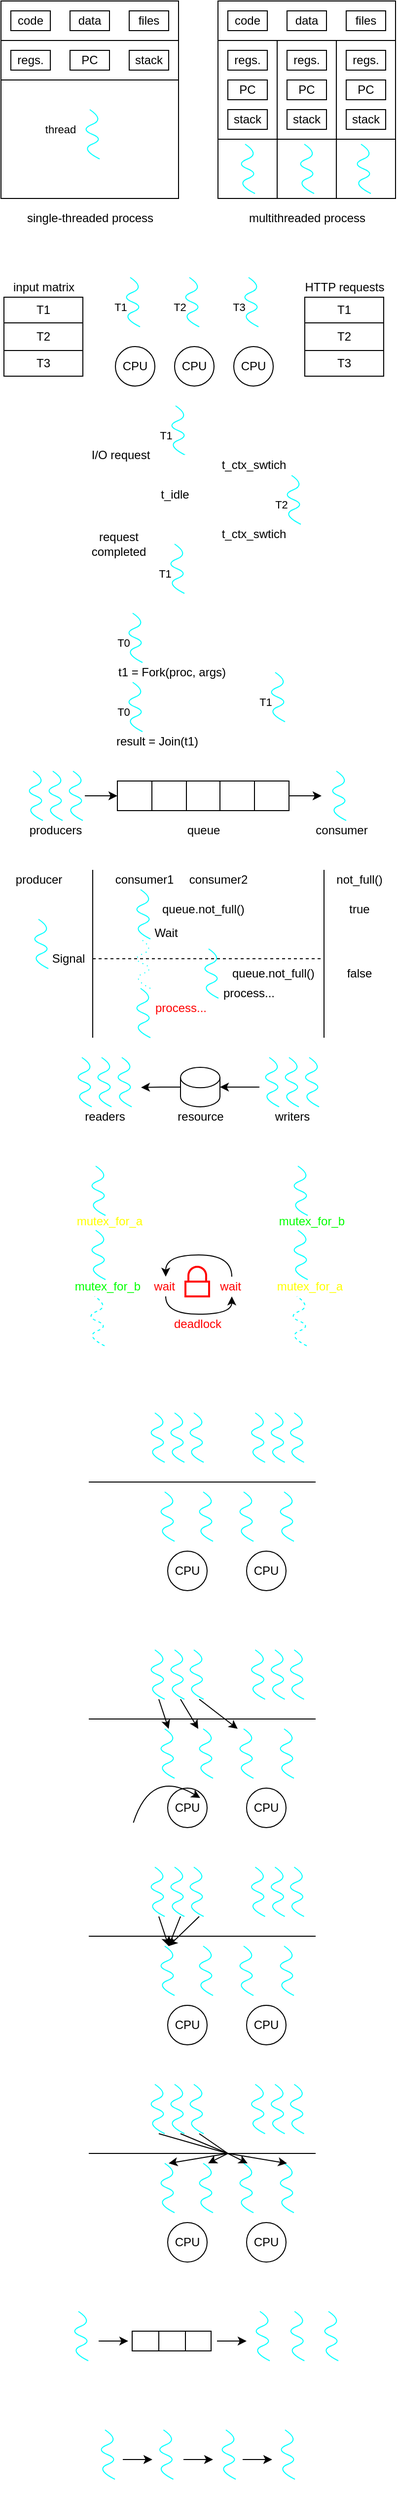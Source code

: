 <mxfile version="16.5.1" type="device"><diagram id="NEne7jJrVD0kSvMoDuUh" name="Page-1"><mxGraphModel dx="349" dy="737" grid="1" gridSize="10" guides="1" tooltips="1" connect="1" arrows="1" fold="1" page="1" pageScale="1" pageWidth="600" pageHeight="2600" math="0" shadow="0"><root><mxCell id="0"/><mxCell id="1" parent="0"/><mxCell id="o_QjwCaNwiJzI3EG5K9Y-118" value="" style="rounded=1;whiteSpace=wrap;html=1;fontColor=#FFFF00;strokeColor=#FFFFFF;fillColor=none;" vertex="1" parent="1"><mxGeometry x="238" y="1460" width="80.5" height="70" as="geometry"/></mxCell><mxCell id="mLlx4ivUOPfL8xNOWzmx-1" value="" style="rounded=0;whiteSpace=wrap;html=1;fillColor=none;" parent="1" vertex="1"><mxGeometry x="100" y="120" width="180" height="120" as="geometry"/></mxCell><mxCell id="mLlx4ivUOPfL8xNOWzmx-2" value="" style="rounded=0;whiteSpace=wrap;html=1;fillColor=none;" parent="1" vertex="1"><mxGeometry x="100" y="40" width="180" height="40" as="geometry"/></mxCell><mxCell id="mLlx4ivUOPfL8xNOWzmx-3" value="" style="rounded=0;whiteSpace=wrap;html=1;fillColor=none;" parent="1" vertex="1"><mxGeometry x="100" y="80" width="180" height="40" as="geometry"/></mxCell><mxCell id="mLlx4ivUOPfL8xNOWzmx-4" value="" style="rounded=0;whiteSpace=wrap;html=1;fillColor=none;" parent="1" vertex="1"><mxGeometry x="320" y="180" width="60" height="60" as="geometry"/></mxCell><mxCell id="mLlx4ivUOPfL8xNOWzmx-6" value="" style="rounded=0;whiteSpace=wrap;html=1;fillColor=none;" parent="1" vertex="1"><mxGeometry x="320" y="80" width="60" height="100" as="geometry"/></mxCell><mxCell id="mLlx4ivUOPfL8xNOWzmx-7" value="code" style="rounded=0;whiteSpace=wrap;html=1;fillColor=none;" parent="1" vertex="1"><mxGeometry x="110" y="50" width="40" height="20" as="geometry"/></mxCell><mxCell id="mLlx4ivUOPfL8xNOWzmx-9" value="data" style="rounded=0;whiteSpace=wrap;html=1;fillColor=none;" parent="1" vertex="1"><mxGeometry x="170" y="50" width="40" height="20" as="geometry"/></mxCell><mxCell id="mLlx4ivUOPfL8xNOWzmx-10" value="files" style="rounded=0;whiteSpace=wrap;html=1;fillColor=none;" parent="1" vertex="1"><mxGeometry x="230" y="50" width="40" height="20" as="geometry"/></mxCell><mxCell id="mLlx4ivUOPfL8xNOWzmx-14" value="regs." style="rounded=0;whiteSpace=wrap;html=1;fillColor=none;" parent="1" vertex="1"><mxGeometry x="110" y="90" width="40" height="20" as="geometry"/></mxCell><mxCell id="mLlx4ivUOPfL8xNOWzmx-15" value="PC" style="rounded=0;whiteSpace=wrap;html=1;fillColor=none;" parent="1" vertex="1"><mxGeometry x="170" y="90" width="40" height="20" as="geometry"/></mxCell><mxCell id="mLlx4ivUOPfL8xNOWzmx-16" value="stack" style="rounded=0;whiteSpace=wrap;html=1;fillColor=none;" parent="1" vertex="1"><mxGeometry x="230" y="90" width="40" height="20" as="geometry"/></mxCell><mxCell id="mLlx4ivUOPfL8xNOWzmx-17" value="regs." style="rounded=0;whiteSpace=wrap;html=1;fillColor=none;" parent="1" vertex="1"><mxGeometry x="330" y="90" width="40" height="20" as="geometry"/></mxCell><mxCell id="mLlx4ivUOPfL8xNOWzmx-18" value="PC" style="rounded=0;whiteSpace=wrap;html=1;fillColor=none;" parent="1" vertex="1"><mxGeometry x="330" y="120" width="40" height="20" as="geometry"/></mxCell><mxCell id="mLlx4ivUOPfL8xNOWzmx-19" value="stack" style="rounded=0;whiteSpace=wrap;html=1;fillColor=none;" parent="1" vertex="1"><mxGeometry x="330" y="150" width="40" height="20" as="geometry"/></mxCell><mxCell id="mLlx4ivUOPfL8xNOWzmx-24" value="" style="rounded=0;whiteSpace=wrap;html=1;fillColor=none;" parent="1" vertex="1"><mxGeometry x="320" y="40" width="180" height="40" as="geometry"/></mxCell><mxCell id="mLlx4ivUOPfL8xNOWzmx-25" value="code" style="rounded=0;whiteSpace=wrap;html=1;fillColor=none;" parent="1" vertex="1"><mxGeometry x="330" y="50" width="40" height="20" as="geometry"/></mxCell><mxCell id="mLlx4ivUOPfL8xNOWzmx-26" value="data" style="rounded=0;whiteSpace=wrap;html=1;fillColor=none;" parent="1" vertex="1"><mxGeometry x="390" y="50" width="40" height="20" as="geometry"/></mxCell><mxCell id="mLlx4ivUOPfL8xNOWzmx-27" value="files" style="rounded=0;whiteSpace=wrap;html=1;fillColor=none;" parent="1" vertex="1"><mxGeometry x="450" y="50" width="40" height="20" as="geometry"/></mxCell><mxCell id="mLlx4ivUOPfL8xNOWzmx-28" value="" style="rounded=0;whiteSpace=wrap;html=1;fillColor=none;" parent="1" vertex="1"><mxGeometry x="380" y="80" width="60" height="100" as="geometry"/></mxCell><mxCell id="mLlx4ivUOPfL8xNOWzmx-29" value="regs." style="rounded=0;whiteSpace=wrap;html=1;fillColor=none;" parent="1" vertex="1"><mxGeometry x="390" y="90" width="40" height="20" as="geometry"/></mxCell><mxCell id="mLlx4ivUOPfL8xNOWzmx-30" value="PC" style="rounded=0;whiteSpace=wrap;html=1;fillColor=none;" parent="1" vertex="1"><mxGeometry x="390" y="120" width="40" height="20" as="geometry"/></mxCell><mxCell id="mLlx4ivUOPfL8xNOWzmx-31" value="stack" style="rounded=0;whiteSpace=wrap;html=1;fillColor=none;" parent="1" vertex="1"><mxGeometry x="390" y="150" width="40" height="20" as="geometry"/></mxCell><mxCell id="mLlx4ivUOPfL8xNOWzmx-32" value="" style="rounded=0;whiteSpace=wrap;html=1;fillColor=none;" parent="1" vertex="1"><mxGeometry x="440" y="80" width="60" height="100" as="geometry"/></mxCell><mxCell id="mLlx4ivUOPfL8xNOWzmx-33" value="regs." style="rounded=0;whiteSpace=wrap;html=1;fillColor=none;" parent="1" vertex="1"><mxGeometry x="450" y="90" width="40" height="20" as="geometry"/></mxCell><mxCell id="mLlx4ivUOPfL8xNOWzmx-34" value="PC" style="rounded=0;whiteSpace=wrap;html=1;fillColor=none;" parent="1" vertex="1"><mxGeometry x="450" y="120" width="40" height="20" as="geometry"/></mxCell><mxCell id="mLlx4ivUOPfL8xNOWzmx-35" value="stack" style="rounded=0;whiteSpace=wrap;html=1;fillColor=none;" parent="1" vertex="1"><mxGeometry x="450" y="150" width="40" height="20" as="geometry"/></mxCell><mxCell id="mLlx4ivUOPfL8xNOWzmx-43" value="thread" style="curved=1;endArrow=none;html=1;rounded=0;endFill=0;strokeColor=#00FFFF;" parent="1" edge="1"><mxGeometry x="0.258" y="20" width="50" height="50" relative="1" as="geometry"><mxPoint x="200" y="200" as="sourcePoint"/><mxPoint x="190" y="150" as="targetPoint"/><Array as="points"><mxPoint x="180" y="190"/><mxPoint x="205" y="180"/><mxPoint x="180" y="170"/><mxPoint x="205" y="160"/></Array><mxPoint x="-12" y="18" as="offset"/></mxGeometry></mxCell><mxCell id="mLlx4ivUOPfL8xNOWzmx-44" value="" style="curved=1;endArrow=none;html=1;rounded=0;endFill=0;strokeColor=#00FFFF;" parent="1" edge="1"><mxGeometry width="50" height="50" relative="1" as="geometry"><mxPoint x="357.5" y="235" as="sourcePoint"/><mxPoint x="347.5" y="185" as="targetPoint"/><Array as="points"><mxPoint x="337.5" y="225"/><mxPoint x="362.5" y="215"/><mxPoint x="337.5" y="205"/><mxPoint x="362.5" y="195"/></Array></mxGeometry></mxCell><mxCell id="mLlx4ivUOPfL8xNOWzmx-45" value="" style="curved=1;endArrow=none;html=1;rounded=0;endFill=0;strokeColor=#00FFFF;" parent="1" edge="1"><mxGeometry width="50" height="50" relative="1" as="geometry"><mxPoint x="417.5" y="235" as="sourcePoint"/><mxPoint x="407.5" y="185" as="targetPoint"/><Array as="points"><mxPoint x="397.5" y="225"/><mxPoint x="422.5" y="215"/><mxPoint x="397.5" y="205"/><mxPoint x="422.5" y="195"/></Array></mxGeometry></mxCell><mxCell id="mLlx4ivUOPfL8xNOWzmx-46" value="" style="curved=1;endArrow=none;html=1;rounded=0;endFill=0;strokeColor=#00FFFF;" parent="1" edge="1"><mxGeometry width="50" height="50" relative="1" as="geometry"><mxPoint x="475" y="235" as="sourcePoint"/><mxPoint x="465" y="185" as="targetPoint"/><Array as="points"><mxPoint x="455" y="225"/><mxPoint x="480" y="215"/><mxPoint x="455" y="205"/><mxPoint x="480" y="195"/></Array></mxGeometry></mxCell><mxCell id="mLlx4ivUOPfL8xNOWzmx-49" value="single-threaded process" style="text;html=1;align=center;verticalAlign=middle;resizable=0;points=[];autosize=1;strokeColor=none;fillColor=none;" parent="1" vertex="1"><mxGeometry x="120" y="250" width="140" height="20" as="geometry"/></mxCell><mxCell id="mLlx4ivUOPfL8xNOWzmx-50" value="multithreaded process" style="text;html=1;align=center;verticalAlign=middle;resizable=0;points=[];autosize=1;strokeColor=none;fillColor=none;" parent="1" vertex="1"><mxGeometry x="345" y="250" width="130" height="20" as="geometry"/></mxCell><mxCell id="mLlx4ivUOPfL8xNOWzmx-51" value="" style="rounded=0;whiteSpace=wrap;html=1;fillColor=none;" parent="1" vertex="1"><mxGeometry x="380" y="180" width="60" height="60" as="geometry"/></mxCell><mxCell id="mLlx4ivUOPfL8xNOWzmx-52" value="" style="rounded=0;whiteSpace=wrap;html=1;fillColor=none;" parent="1" vertex="1"><mxGeometry x="440" y="180" width="60" height="60" as="geometry"/></mxCell><mxCell id="mLlx4ivUOPfL8xNOWzmx-55" value="CPU" style="ellipse;whiteSpace=wrap;html=1;fillColor=none;" parent="1" vertex="1"><mxGeometry x="216" y="390" width="40" height="40" as="geometry"/></mxCell><mxCell id="mLlx4ivUOPfL8xNOWzmx-62" value="CPU" style="ellipse;whiteSpace=wrap;html=1;fillColor=none;" parent="1" vertex="1"><mxGeometry x="276" y="390" width="40" height="40" as="geometry"/></mxCell><mxCell id="mLlx4ivUOPfL8xNOWzmx-63" value="CPU" style="ellipse;whiteSpace=wrap;html=1;fillColor=none;" parent="1" vertex="1"><mxGeometry x="336" y="390" width="40" height="40" as="geometry"/></mxCell><mxCell id="mLlx4ivUOPfL8xNOWzmx-68" value="T1" style="curved=1;endArrow=none;html=1;rounded=0;endFill=0;strokeColor=#00FFFF;" parent="1" edge="1"><mxGeometry x="0.197" y="9" width="50" height="50" relative="1" as="geometry"><mxPoint x="241" y="370" as="sourcePoint"/><mxPoint x="231" y="320" as="targetPoint"/><Array as="points"><mxPoint x="221" y="360"/><mxPoint x="246" y="350"/><mxPoint x="221" y="340"/><mxPoint x="246" y="330"/></Array><mxPoint as="offset"/></mxGeometry></mxCell><mxCell id="mLlx4ivUOPfL8xNOWzmx-69" value="T2" style="curved=1;endArrow=none;html=1;rounded=0;endFill=0;strokeColor=#00FFFF;" parent="1" edge="1"><mxGeometry x="0.197" y="9" width="50" height="50" relative="1" as="geometry"><mxPoint x="301" y="370" as="sourcePoint"/><mxPoint x="291" y="320" as="targetPoint"/><Array as="points"><mxPoint x="281" y="360"/><mxPoint x="306" y="350"/><mxPoint x="281" y="340"/><mxPoint x="306" y="330"/></Array><mxPoint as="offset"/></mxGeometry></mxCell><mxCell id="mLlx4ivUOPfL8xNOWzmx-70" value="T3" style="curved=1;endArrow=none;html=1;rounded=0;endFill=0;strokeColor=#00FFFF;" parent="1" edge="1"><mxGeometry x="0.197" y="9" width="50" height="50" relative="1" as="geometry"><mxPoint x="361" y="370" as="sourcePoint"/><mxPoint x="351" y="320" as="targetPoint"/><Array as="points"><mxPoint x="341" y="360"/><mxPoint x="366" y="350"/><mxPoint x="341" y="340"/><mxPoint x="366" y="330"/></Array><mxPoint as="offset"/></mxGeometry></mxCell><mxCell id="mLlx4ivUOPfL8xNOWzmx-71" value="" style="shape=table;html=1;whiteSpace=wrap;startSize=0;container=1;collapsible=0;childLayout=tableLayout;fillColor=none;" parent="1" vertex="1"><mxGeometry x="103" y="340" width="80" height="80" as="geometry"/></mxCell><mxCell id="mLlx4ivUOPfL8xNOWzmx-72" value="" style="shape=tableRow;horizontal=0;startSize=0;swimlaneHead=0;swimlaneBody=0;top=0;left=0;bottom=0;right=0;collapsible=0;dropTarget=0;fillColor=none;points=[[0,0.5],[1,0.5]];portConstraint=eastwest;" parent="mLlx4ivUOPfL8xNOWzmx-71" vertex="1"><mxGeometry width="80" height="26" as="geometry"/></mxCell><mxCell id="mLlx4ivUOPfL8xNOWzmx-73" value="T1" style="shape=partialRectangle;html=1;whiteSpace=wrap;connectable=0;fillColor=none;top=0;left=0;bottom=0;right=0;overflow=hidden;" parent="mLlx4ivUOPfL8xNOWzmx-72" vertex="1"><mxGeometry width="80" height="26" as="geometry"><mxRectangle width="80" height="26" as="alternateBounds"/></mxGeometry></mxCell><mxCell id="mLlx4ivUOPfL8xNOWzmx-76" value="" style="shape=tableRow;horizontal=0;startSize=0;swimlaneHead=0;swimlaneBody=0;top=0;left=0;bottom=0;right=0;collapsible=0;dropTarget=0;fillColor=none;points=[[0,0.5],[1,0.5]];portConstraint=eastwest;" parent="mLlx4ivUOPfL8xNOWzmx-71" vertex="1"><mxGeometry y="26" width="80" height="28" as="geometry"/></mxCell><mxCell id="mLlx4ivUOPfL8xNOWzmx-77" value="T2" style="shape=partialRectangle;html=1;whiteSpace=wrap;connectable=0;fillColor=none;top=0;left=0;bottom=0;right=0;overflow=hidden;" parent="mLlx4ivUOPfL8xNOWzmx-76" vertex="1"><mxGeometry width="80" height="28" as="geometry"><mxRectangle width="80" height="28" as="alternateBounds"/></mxGeometry></mxCell><mxCell id="mLlx4ivUOPfL8xNOWzmx-80" value="" style="shape=tableRow;horizontal=0;startSize=0;swimlaneHead=0;swimlaneBody=0;top=0;left=0;bottom=0;right=0;collapsible=0;dropTarget=0;fillColor=none;points=[[0,0.5],[1,0.5]];portConstraint=eastwest;" parent="mLlx4ivUOPfL8xNOWzmx-71" vertex="1"><mxGeometry y="54" width="80" height="26" as="geometry"/></mxCell><mxCell id="mLlx4ivUOPfL8xNOWzmx-81" value="T3" style="shape=partialRectangle;html=1;whiteSpace=wrap;connectable=0;fillColor=none;top=0;left=0;bottom=0;right=0;overflow=hidden;" parent="mLlx4ivUOPfL8xNOWzmx-80" vertex="1"><mxGeometry width="80" height="26" as="geometry"><mxRectangle width="80" height="26" as="alternateBounds"/></mxGeometry></mxCell><mxCell id="mLlx4ivUOPfL8xNOWzmx-85" value="input matrix" style="text;html=1;align=center;verticalAlign=middle;resizable=0;points=[];autosize=1;strokeColor=none;fillColor=none;" parent="1" vertex="1"><mxGeometry x="103" y="320" width="80" height="20" as="geometry"/></mxCell><mxCell id="mLlx4ivUOPfL8xNOWzmx-86" value="" style="shape=table;html=1;whiteSpace=wrap;startSize=0;container=1;collapsible=0;childLayout=tableLayout;fillColor=none;" parent="1" vertex="1"><mxGeometry x="408" y="340" width="80" height="80" as="geometry"/></mxCell><mxCell id="mLlx4ivUOPfL8xNOWzmx-87" value="" style="shape=tableRow;horizontal=0;startSize=0;swimlaneHead=0;swimlaneBody=0;top=0;left=0;bottom=0;right=0;collapsible=0;dropTarget=0;fillColor=none;points=[[0,0.5],[1,0.5]];portConstraint=eastwest;" parent="mLlx4ivUOPfL8xNOWzmx-86" vertex="1"><mxGeometry width="80" height="26" as="geometry"/></mxCell><mxCell id="mLlx4ivUOPfL8xNOWzmx-88" value="T1" style="shape=partialRectangle;html=1;whiteSpace=wrap;connectable=0;fillColor=none;top=0;left=0;bottom=0;right=0;overflow=hidden;" parent="mLlx4ivUOPfL8xNOWzmx-87" vertex="1"><mxGeometry width="80" height="26" as="geometry"><mxRectangle width="80" height="26" as="alternateBounds"/></mxGeometry></mxCell><mxCell id="mLlx4ivUOPfL8xNOWzmx-89" value="" style="shape=tableRow;horizontal=0;startSize=0;swimlaneHead=0;swimlaneBody=0;top=0;left=0;bottom=0;right=0;collapsible=0;dropTarget=0;fillColor=none;points=[[0,0.5],[1,0.5]];portConstraint=eastwest;" parent="mLlx4ivUOPfL8xNOWzmx-86" vertex="1"><mxGeometry y="26" width="80" height="28" as="geometry"/></mxCell><mxCell id="mLlx4ivUOPfL8xNOWzmx-90" value="T2" style="shape=partialRectangle;html=1;whiteSpace=wrap;connectable=0;fillColor=none;top=0;left=0;bottom=0;right=0;overflow=hidden;" parent="mLlx4ivUOPfL8xNOWzmx-89" vertex="1"><mxGeometry width="80" height="28" as="geometry"><mxRectangle width="80" height="28" as="alternateBounds"/></mxGeometry></mxCell><mxCell id="mLlx4ivUOPfL8xNOWzmx-91" value="" style="shape=tableRow;horizontal=0;startSize=0;swimlaneHead=0;swimlaneBody=0;top=0;left=0;bottom=0;right=0;collapsible=0;dropTarget=0;fillColor=none;points=[[0,0.5],[1,0.5]];portConstraint=eastwest;" parent="mLlx4ivUOPfL8xNOWzmx-86" vertex="1"><mxGeometry y="54" width="80" height="26" as="geometry"/></mxCell><mxCell id="mLlx4ivUOPfL8xNOWzmx-92" value="T3" style="shape=partialRectangle;html=1;whiteSpace=wrap;connectable=0;fillColor=none;top=0;left=0;bottom=0;right=0;overflow=hidden;" parent="mLlx4ivUOPfL8xNOWzmx-91" vertex="1"><mxGeometry width="80" height="26" as="geometry"><mxRectangle width="80" height="26" as="alternateBounds"/></mxGeometry></mxCell><mxCell id="mLlx4ivUOPfL8xNOWzmx-93" value="HTTP requests" style="text;html=1;align=center;verticalAlign=middle;resizable=0;points=[];autosize=1;strokeColor=none;fillColor=none;" parent="1" vertex="1"><mxGeometry x="398" y="320" width="100" height="20" as="geometry"/></mxCell><mxCell id="mLlx4ivUOPfL8xNOWzmx-95" value="T1" style="curved=1;endArrow=none;html=1;rounded=0;endFill=0;strokeColor=#00FFFF;" parent="1" edge="1"><mxGeometry x="0.197" y="9" width="50" height="50" relative="1" as="geometry"><mxPoint x="287" y="500" as="sourcePoint"/><mxPoint x="277" y="450" as="targetPoint"/><Array as="points"><mxPoint x="267" y="490"/><mxPoint x="292" y="480"/><mxPoint x="267" y="470"/><mxPoint x="292" y="460"/></Array><mxPoint as="offset"/></mxGeometry></mxCell><mxCell id="mLlx4ivUOPfL8xNOWzmx-96" value="T2" style="curved=1;endArrow=none;html=1;rounded=0;endFill=0;strokeColor=#00FFFF;" parent="1" edge="1"><mxGeometry x="0.197" y="9" width="50" height="50" relative="1" as="geometry"><mxPoint x="404" y="570" as="sourcePoint"/><mxPoint x="394" y="520" as="targetPoint"/><Array as="points"><mxPoint x="384" y="560"/><mxPoint x="409" y="550"/><mxPoint x="384" y="540"/><mxPoint x="409" y="530"/></Array><mxPoint as="offset"/></mxGeometry></mxCell><mxCell id="mLlx4ivUOPfL8xNOWzmx-98" value="" style="endArrow=none;dashed=1;html=1;rounded=0;strokeColor=#FFFFFF;" parent="1" edge="1"><mxGeometry width="50" height="50" relative="1" as="geometry"><mxPoint x="256" y="500" as="sourcePoint"/><mxPoint x="416" y="500" as="targetPoint"/></mxGeometry></mxCell><mxCell id="mLlx4ivUOPfL8xNOWzmx-99" value="" style="endArrow=none;dashed=1;html=1;rounded=0;strokeColor=#FFFFFF;" parent="1" edge="1"><mxGeometry width="50" height="50" relative="1" as="geometry"><mxPoint x="296" y="520" as="sourcePoint"/><mxPoint x="416" y="520" as="targetPoint"/></mxGeometry></mxCell><mxCell id="mLlx4ivUOPfL8xNOWzmx-100" value="t_ctx_swtich" style="text;html=1;align=center;verticalAlign=middle;resizable=0;points=[];autosize=1;strokeColor=none;fillColor=none;" parent="1" vertex="1"><mxGeometry x="316" y="500" width="80" height="20" as="geometry"/></mxCell><mxCell id="mLlx4ivUOPfL8xNOWzmx-101" value="" style="endArrow=none;dashed=1;html=1;rounded=0;strokeColor=#FFFFFF;" parent="1" edge="1"><mxGeometry width="50" height="50" relative="1" as="geometry"><mxPoint x="296" y="570" as="sourcePoint"/><mxPoint x="416" y="570" as="targetPoint"/></mxGeometry></mxCell><mxCell id="mLlx4ivUOPfL8xNOWzmx-102" value="" style="endArrow=none;dashed=1;html=1;rounded=0;strokeColor=#FFFFFF;" parent="1" edge="1"><mxGeometry width="50" height="50" relative="1" as="geometry"><mxPoint x="256" y="590" as="sourcePoint"/><mxPoint x="416" y="590" as="targetPoint"/></mxGeometry></mxCell><mxCell id="mLlx4ivUOPfL8xNOWzmx-103" value="t_ctx_swtich" style="text;html=1;align=center;verticalAlign=middle;resizable=0;points=[];autosize=1;strokeColor=none;fillColor=none;" parent="1" vertex="1"><mxGeometry x="316" y="570" width="80" height="20" as="geometry"/></mxCell><mxCell id="mLlx4ivUOPfL8xNOWzmx-104" value="T1" style="curved=1;endArrow=none;html=1;rounded=0;endFill=0;strokeColor=#00FFFF;" parent="1" edge="1"><mxGeometry x="0.197" y="9" width="50" height="50" relative="1" as="geometry"><mxPoint x="286" y="640" as="sourcePoint"/><mxPoint x="276" y="590" as="targetPoint"/><Array as="points"><mxPoint x="266" y="630"/><mxPoint x="291" y="620"/><mxPoint x="266" y="610"/><mxPoint x="291" y="600"/></Array><mxPoint as="offset"/></mxGeometry></mxCell><mxCell id="mLlx4ivUOPfL8xNOWzmx-105" value="t_idle" style="text;html=1;align=center;verticalAlign=middle;resizable=0;points=[];autosize=1;strokeColor=none;fillColor=none;" parent="1" vertex="1"><mxGeometry x="256" y="530" width="40" height="20" as="geometry"/></mxCell><mxCell id="mLlx4ivUOPfL8xNOWzmx-108" value="I/O request" style="text;html=1;align=center;verticalAlign=middle;resizable=0;points=[];autosize=1;strokeColor=none;fillColor=none;" parent="1" vertex="1"><mxGeometry x="186" y="490" width="70" height="20" as="geometry"/></mxCell><mxCell id="mLlx4ivUOPfL8xNOWzmx-110" value="request&lt;br&gt;completed" style="text;html=1;align=center;verticalAlign=middle;resizable=0;points=[];autosize=1;strokeColor=none;fillColor=none;" parent="1" vertex="1"><mxGeometry x="184" y="575" width="70" height="30" as="geometry"/></mxCell><mxCell id="mLlx4ivUOPfL8xNOWzmx-132" value="T0" style="curved=1;endArrow=none;html=1;rounded=0;endFill=0;strokeColor=#00FFFF;" parent="1" edge="1"><mxGeometry x="0.197" y="9" width="50" height="50" relative="1" as="geometry"><mxPoint x="243.5" y="710" as="sourcePoint"/><mxPoint x="233.5" y="660" as="targetPoint"/><Array as="points"><mxPoint x="223.5" y="700"/><mxPoint x="248.5" y="690"/><mxPoint x="223.5" y="680"/><mxPoint x="248.5" y="670"/></Array><mxPoint as="offset"/></mxGeometry></mxCell><mxCell id="mLlx4ivUOPfL8xNOWzmx-133" value="T1" style="curved=1;endArrow=none;html=1;rounded=0;endFill=0;strokeColor=#00FFFF;" parent="1" edge="1"><mxGeometry x="0.197" y="9" width="50" height="50" relative="1" as="geometry"><mxPoint x="388" y="770" as="sourcePoint"/><mxPoint x="378" y="720" as="targetPoint"/><Array as="points"><mxPoint x="368" y="760"/><mxPoint x="393" y="750"/><mxPoint x="368" y="740"/><mxPoint x="393" y="730"/></Array><mxPoint as="offset"/></mxGeometry></mxCell><mxCell id="mLlx4ivUOPfL8xNOWzmx-138" style="edgeStyle=orthogonalEdgeStyle;rounded=0;orthogonalLoop=1;jettySize=auto;html=1;endArrow=classic;endFill=1;strokeColor=#FFFFFF;" parent="1" source="mLlx4ivUOPfL8xNOWzmx-135" edge="1"><mxGeometry relative="1" as="geometry"><mxPoint x="373" y="720" as="targetPoint"/></mxGeometry></mxCell><mxCell id="mLlx4ivUOPfL8xNOWzmx-135" value="t1 = Fork(proc, args)" style="text;html=1;align=center;verticalAlign=middle;resizable=0;points=[];autosize=1;strokeColor=none;fillColor=none;" parent="1" vertex="1"><mxGeometry x="213" y="710" width="120" height="20" as="geometry"/></mxCell><mxCell id="mLlx4ivUOPfL8xNOWzmx-139" value="result = Join(t1)" style="text;html=1;align=center;verticalAlign=middle;resizable=0;points=[];autosize=1;strokeColor=none;fillColor=none;" parent="1" vertex="1"><mxGeometry x="208" y="780" width="100" height="20" as="geometry"/></mxCell><mxCell id="whjkMzGXK4vruu3iqgqQ-6" value="T0" style="curved=1;endArrow=none;html=1;rounded=0;endFill=0;strokeColor=#00FFFF;" parent="1" edge="1"><mxGeometry x="0.197" y="9" width="50" height="50" relative="1" as="geometry"><mxPoint x="243.5" y="780" as="sourcePoint"/><mxPoint x="233.5" y="730" as="targetPoint"/><Array as="points"><mxPoint x="223.5" y="770"/><mxPoint x="248.5" y="760"/><mxPoint x="223.5" y="750"/><mxPoint x="248.5" y="740"/></Array><mxPoint as="offset"/></mxGeometry></mxCell><mxCell id="s3biW_zBeBO2GYgvlIEI-1" value="" style="curved=1;endArrow=none;html=1;rounded=0;endFill=0;strokeColor=#00FFFF;" parent="1" edge="1"><mxGeometry x="0.197" y="9" width="50" height="50" relative="1" as="geometry"><mxPoint x="142.5" y="870" as="sourcePoint"/><mxPoint x="132.5" y="820" as="targetPoint"/><Array as="points"><mxPoint x="122.5" y="860"/><mxPoint x="147.5" y="850"/><mxPoint x="122.5" y="840"/><mxPoint x="147.5" y="830"/></Array><mxPoint as="offset"/></mxGeometry></mxCell><mxCell id="s3biW_zBeBO2GYgvlIEI-3" value="" style="curved=1;endArrow=none;html=1;rounded=0;endFill=0;strokeColor=#00FFFF;" parent="1" edge="1"><mxGeometry x="0.197" y="9" width="50" height="50" relative="1" as="geometry"><mxPoint x="162.5" y="870" as="sourcePoint"/><mxPoint x="152.5" y="820" as="targetPoint"/><Array as="points"><mxPoint x="142.5" y="860"/><mxPoint x="167.5" y="850"/><mxPoint x="142.5" y="840"/><mxPoint x="167.5" y="830"/></Array><mxPoint as="offset"/></mxGeometry></mxCell><mxCell id="s3biW_zBeBO2GYgvlIEI-19" value="" style="curved=1;endArrow=none;html=1;rounded=0;endFill=0;strokeColor=#00FFFF;" parent="1" edge="1"><mxGeometry x="0.197" y="9" width="50" height="50" relative="1" as="geometry"><mxPoint x="450" y="870" as="sourcePoint"/><mxPoint x="440" y="820" as="targetPoint"/><Array as="points"><mxPoint x="430" y="860"/><mxPoint x="455" y="850"/><mxPoint x="430" y="840"/><mxPoint x="455" y="830"/></Array><mxPoint as="offset"/></mxGeometry></mxCell><mxCell id="s3biW_zBeBO2GYgvlIEI-20" value="" style="curved=1;endArrow=none;html=1;rounded=0;endFill=0;strokeColor=#00FFFF;" parent="1" edge="1"><mxGeometry x="0.197" y="9" width="50" height="50" relative="1" as="geometry"><mxPoint x="183" y="870" as="sourcePoint"/><mxPoint x="173" y="820" as="targetPoint"/><Array as="points"><mxPoint x="163" y="860"/><mxPoint x="188" y="850"/><mxPoint x="163" y="840"/><mxPoint x="188" y="830"/></Array><mxPoint as="offset"/></mxGeometry></mxCell><mxCell id="s3biW_zBeBO2GYgvlIEI-21" value="" style="shape=table;html=1;whiteSpace=wrap;startSize=0;container=1;collapsible=0;childLayout=tableLayout;fillColor=none;" parent="1" vertex="1"><mxGeometry x="218" y="830" width="174" height="30" as="geometry"/></mxCell><mxCell id="s3biW_zBeBO2GYgvlIEI-22" value="" style="shape=tableRow;horizontal=0;startSize=0;swimlaneHead=0;swimlaneBody=0;top=0;left=0;bottom=0;right=0;collapsible=0;dropTarget=0;fillColor=none;points=[[0,0.5],[1,0.5]];portConstraint=eastwest;" parent="s3biW_zBeBO2GYgvlIEI-21" vertex="1"><mxGeometry width="174" height="30" as="geometry"/></mxCell><mxCell id="s3biW_zBeBO2GYgvlIEI-23" value="" style="shape=partialRectangle;html=1;whiteSpace=wrap;connectable=0;fillColor=none;top=0;left=0;bottom=0;right=0;overflow=hidden;" parent="s3biW_zBeBO2GYgvlIEI-22" vertex="1"><mxGeometry width="35" height="30" as="geometry"><mxRectangle width="35" height="30" as="alternateBounds"/></mxGeometry></mxCell><mxCell id="s3biW_zBeBO2GYgvlIEI-34" style="shape=partialRectangle;html=1;whiteSpace=wrap;connectable=0;fillColor=none;top=0;left=0;bottom=0;right=0;overflow=hidden;" parent="s3biW_zBeBO2GYgvlIEI-22" vertex="1"><mxGeometry x="35" width="35" height="30" as="geometry"><mxRectangle width="35" height="30" as="alternateBounds"/></mxGeometry></mxCell><mxCell id="s3biW_zBeBO2GYgvlIEI-37" style="shape=partialRectangle;html=1;whiteSpace=wrap;connectable=0;fillColor=none;top=0;left=0;bottom=0;right=0;overflow=hidden;" parent="s3biW_zBeBO2GYgvlIEI-22" vertex="1"><mxGeometry x="70" width="34" height="30" as="geometry"><mxRectangle width="34" height="30" as="alternateBounds"/></mxGeometry></mxCell><mxCell id="s3biW_zBeBO2GYgvlIEI-40" style="shape=partialRectangle;html=1;whiteSpace=wrap;connectable=0;fillColor=none;top=0;left=0;bottom=0;right=0;overflow=hidden;" parent="s3biW_zBeBO2GYgvlIEI-22" vertex="1"><mxGeometry x="104" width="35" height="30" as="geometry"><mxRectangle width="35" height="30" as="alternateBounds"/></mxGeometry></mxCell><mxCell id="s3biW_zBeBO2GYgvlIEI-43" style="shape=partialRectangle;html=1;whiteSpace=wrap;connectable=0;fillColor=none;top=0;left=0;bottom=0;right=0;overflow=hidden;" parent="s3biW_zBeBO2GYgvlIEI-22" vertex="1"><mxGeometry x="139" width="35" height="30" as="geometry"><mxRectangle width="35" height="30" as="alternateBounds"/></mxGeometry></mxCell><mxCell id="s3biW_zBeBO2GYgvlIEI-46" value="producers" style="text;html=1;align=center;verticalAlign=middle;resizable=0;points=[];autosize=1;strokeColor=none;fillColor=none;" parent="1" vertex="1"><mxGeometry x="120" y="870" width="70" height="20" as="geometry"/></mxCell><mxCell id="s3biW_zBeBO2GYgvlIEI-47" value="consumer" style="text;html=1;align=center;verticalAlign=middle;resizable=0;points=[];autosize=1;strokeColor=none;fillColor=none;" parent="1" vertex="1"><mxGeometry x="410" y="870" width="70" height="20" as="geometry"/></mxCell><mxCell id="s3biW_zBeBO2GYgvlIEI-48" value="queue" style="text;html=1;align=center;verticalAlign=middle;resizable=0;points=[];autosize=1;strokeColor=none;fillColor=none;" parent="1" vertex="1"><mxGeometry x="280" y="870" width="50" height="20" as="geometry"/></mxCell><mxCell id="s3biW_zBeBO2GYgvlIEI-49" value="" style="endArrow=classic;html=1;rounded=0;entryX=0;entryY=0.5;entryDx=0;entryDy=0;" parent="1" target="s3biW_zBeBO2GYgvlIEI-22" edge="1"><mxGeometry width="50" height="50" relative="1" as="geometry"><mxPoint x="185" y="845" as="sourcePoint"/><mxPoint x="335" y="610" as="targetPoint"/></mxGeometry></mxCell><mxCell id="s3biW_zBeBO2GYgvlIEI-50" style="edgeStyle=orthogonalEdgeStyle;rounded=0;orthogonalLoop=1;jettySize=auto;html=1;exitX=1;exitY=0.5;exitDx=0;exitDy=0;" parent="1" source="s3biW_zBeBO2GYgvlIEI-22" edge="1"><mxGeometry relative="1" as="geometry"><mxPoint x="425" y="845" as="targetPoint"/></mxGeometry></mxCell><mxCell id="s3biW_zBeBO2GYgvlIEI-52" value="" style="curved=1;endArrow=none;html=1;rounded=0;endFill=0;strokeColor=#00FFFF;" parent="1" edge="1"><mxGeometry x="0.197" y="9" width="50" height="50" relative="1" as="geometry"><mxPoint x="192" y="1160" as="sourcePoint"/><mxPoint x="182" y="1110" as="targetPoint"/><Array as="points"><mxPoint x="172" y="1150"/><mxPoint x="197" y="1140"/><mxPoint x="172" y="1130"/><mxPoint x="197" y="1120"/></Array><mxPoint as="offset"/></mxGeometry></mxCell><mxCell id="s3biW_zBeBO2GYgvlIEI-53" value="" style="curved=1;endArrow=none;html=1;rounded=0;endFill=0;strokeColor=#00FFFF;" parent="1" edge="1"><mxGeometry x="0.197" y="9" width="50" height="50" relative="1" as="geometry"><mxPoint x="212" y="1160" as="sourcePoint"/><mxPoint x="202" y="1110" as="targetPoint"/><Array as="points"><mxPoint x="192" y="1150"/><mxPoint x="217" y="1140"/><mxPoint x="192" y="1130"/><mxPoint x="217" y="1120"/></Array><mxPoint as="offset"/></mxGeometry></mxCell><mxCell id="s3biW_zBeBO2GYgvlIEI-55" value="" style="curved=1;endArrow=none;html=1;rounded=0;endFill=0;strokeColor=#00FFFF;" parent="1" edge="1"><mxGeometry x="0.197" y="9" width="50" height="50" relative="1" as="geometry"><mxPoint x="232.5" y="1160" as="sourcePoint"/><mxPoint x="222.5" y="1110" as="targetPoint"/><Array as="points"><mxPoint x="212.5" y="1150"/><mxPoint x="237.5" y="1140"/><mxPoint x="212.5" y="1130"/><mxPoint x="237.5" y="1120"/></Array><mxPoint as="offset"/></mxGeometry></mxCell><mxCell id="s3biW_zBeBO2GYgvlIEI-63" value="readers" style="text;html=1;align=center;verticalAlign=middle;resizable=0;points=[];autosize=1;strokeColor=none;fillColor=none;" parent="1" vertex="1"><mxGeometry x="174.5" y="1160" width="60" height="20" as="geometry"/></mxCell><mxCell id="s3biW_zBeBO2GYgvlIEI-65" value="resource" style="text;html=1;align=center;verticalAlign=middle;resizable=0;points=[];autosize=1;strokeColor=none;fillColor=none;" parent="1" vertex="1"><mxGeometry x="272" y="1160" width="60" height="20" as="geometry"/></mxCell><mxCell id="s3biW_zBeBO2GYgvlIEI-70" value="" style="curved=1;endArrow=none;html=1;rounded=0;endFill=0;strokeColor=#00FFFF;" parent="1" edge="1"><mxGeometry x="0.197" y="9" width="50" height="50" relative="1" as="geometry"><mxPoint x="382" y="1160" as="sourcePoint"/><mxPoint x="372" y="1110" as="targetPoint"/><Array as="points"><mxPoint x="362" y="1150"/><mxPoint x="387" y="1140"/><mxPoint x="362" y="1130"/><mxPoint x="387" y="1120"/></Array><mxPoint as="offset"/></mxGeometry></mxCell><mxCell id="s3biW_zBeBO2GYgvlIEI-71" value="" style="curved=1;endArrow=none;html=1;rounded=0;endFill=0;strokeColor=#00FFFF;" parent="1" edge="1"><mxGeometry x="0.197" y="9" width="50" height="50" relative="1" as="geometry"><mxPoint x="402" y="1160" as="sourcePoint"/><mxPoint x="392" y="1110" as="targetPoint"/><Array as="points"><mxPoint x="382" y="1150"/><mxPoint x="407" y="1140"/><mxPoint x="382" y="1130"/><mxPoint x="407" y="1120"/></Array><mxPoint as="offset"/></mxGeometry></mxCell><mxCell id="s3biW_zBeBO2GYgvlIEI-72" value="" style="curved=1;endArrow=none;html=1;rounded=0;endFill=0;strokeColor=#00FFFF;" parent="1" edge="1"><mxGeometry x="0.197" y="9" width="50" height="50" relative="1" as="geometry"><mxPoint x="422.5" y="1160" as="sourcePoint"/><mxPoint x="412.5" y="1110" as="targetPoint"/><Array as="points"><mxPoint x="402.5" y="1150"/><mxPoint x="427.5" y="1140"/><mxPoint x="402.5" y="1130"/><mxPoint x="427.5" y="1120"/></Array><mxPoint as="offset"/></mxGeometry></mxCell><mxCell id="s3biW_zBeBO2GYgvlIEI-73" value="writers" style="text;html=1;align=center;verticalAlign=middle;resizable=0;points=[];autosize=1;strokeColor=none;fillColor=none;" parent="1" vertex="1"><mxGeometry x="369.5" y="1160" width="50" height="20" as="geometry"/></mxCell><mxCell id="s3biW_zBeBO2GYgvlIEI-80" style="edgeStyle=orthogonalEdgeStyle;rounded=0;orthogonalLoop=1;jettySize=auto;html=1;exitX=0;exitY=0.5;exitDx=0;exitDy=0;exitPerimeter=0;" parent="1" source="s3biW_zBeBO2GYgvlIEI-75" edge="1"><mxGeometry relative="1" as="geometry"><mxPoint x="242" y="1140.333" as="targetPoint"/></mxGeometry></mxCell><mxCell id="s3biW_zBeBO2GYgvlIEI-75" value="" style="shape=cylinder3;whiteSpace=wrap;html=1;boundedLbl=1;backgroundOutline=1;size=10.333;fillColor=none;" parent="1" vertex="1"><mxGeometry x="282" y="1120" width="40" height="40" as="geometry"/></mxCell><mxCell id="s3biW_zBeBO2GYgvlIEI-81" value="" style="endArrow=classic;html=1;rounded=0;entryX=1;entryY=0.5;entryDx=0;entryDy=0;entryPerimeter=0;" parent="1" target="s3biW_zBeBO2GYgvlIEI-75" edge="1"><mxGeometry width="50" height="50" relative="1" as="geometry"><mxPoint x="362" y="1140" as="sourcePoint"/><mxPoint x="382" y="950" as="targetPoint"/></mxGeometry></mxCell><mxCell id="o_QjwCaNwiJzI3EG5K9Y-2" value="" style="curved=1;endArrow=none;html=1;rounded=0;endFill=0;strokeColor=#00FFFF;" edge="1" parent="1"><mxGeometry x="0.197" y="9" width="50" height="50" relative="1" as="geometry"><mxPoint x="251.5" y="990" as="sourcePoint"/><mxPoint x="241.5" y="940" as="targetPoint"/><Array as="points"><mxPoint x="231.5" y="980"/><mxPoint x="256.5" y="970"/><mxPoint x="231.5" y="960"/><mxPoint x="256.5" y="950"/></Array><mxPoint as="offset"/></mxGeometry></mxCell><mxCell id="o_QjwCaNwiJzI3EG5K9Y-4" value="Wait" style="text;html=1;align=center;verticalAlign=middle;resizable=0;points=[];autosize=1;strokeColor=none;fillColor=none;" vertex="1" parent="1"><mxGeometry x="247" y="974" width="40" height="20" as="geometry"/></mxCell><mxCell id="o_QjwCaNwiJzI3EG5K9Y-7" value="" style="curved=1;endArrow=none;html=1;rounded=0;endFill=0;strokeColor=#00FFFF;" edge="1" parent="1"><mxGeometry x="0.197" y="9" width="50" height="50" relative="1" as="geometry"><mxPoint x="251.5" y="1090" as="sourcePoint"/><mxPoint x="241.5" y="1040" as="targetPoint"/><Array as="points"><mxPoint x="231.5" y="1080"/><mxPoint x="256.5" y="1070"/><mxPoint x="231.5" y="1060"/><mxPoint x="256.5" y="1050"/></Array><mxPoint as="offset"/></mxGeometry></mxCell><mxCell id="o_QjwCaNwiJzI3EG5K9Y-8" value="process..." style="text;html=1;align=center;verticalAlign=middle;resizable=0;points=[];autosize=1;strokeColor=none;fillColor=none;fontColor=#FF0000;" vertex="1" parent="1"><mxGeometry x="247" y="1050" width="70" height="20" as="geometry"/></mxCell><mxCell id="o_QjwCaNwiJzI3EG5K9Y-11" value="&lt;font color=&quot;#ffffff&quot;&gt;if&lt;/font&gt;&lt;font color=&quot;#ff0000&quot;&gt;&amp;nbsp;&lt;/font&gt;queue.not_full()" style="text;html=1;align=center;verticalAlign=middle;resizable=0;points=[];autosize=1;strokeColor=none;fillColor=none;" vertex="1" parent="1"><mxGeometry x="316" y="1015" width="110" height="20" as="geometry"/></mxCell><mxCell id="o_QjwCaNwiJzI3EG5K9Y-12" value="process..." style="text;html=1;align=center;verticalAlign=middle;resizable=0;points=[];autosize=1;strokeColor=none;fillColor=none;" vertex="1" parent="1"><mxGeometry x="316" y="1035" width="70" height="20" as="geometry"/></mxCell><mxCell id="o_QjwCaNwiJzI3EG5K9Y-13" value="" style="curved=1;endArrow=none;html=1;rounded=0;endFill=0;strokeColor=#00FFFF;dashed=1;dashPattern=1 4;" edge="1" parent="1"><mxGeometry x="0.197" y="9" width="50" height="50" relative="1" as="geometry"><mxPoint x="251.5" y="1040" as="sourcePoint"/><mxPoint x="241.5" y="990" as="targetPoint"/><Array as="points"><mxPoint x="231.5" y="1030"/><mxPoint x="256.5" y="1020"/><mxPoint x="231.5" y="1010"/><mxPoint x="256.5" y="1000"/></Array><mxPoint as="offset"/></mxGeometry></mxCell><mxCell id="o_QjwCaNwiJzI3EG5K9Y-19" value="" style="curved=1;endArrow=none;html=1;rounded=0;endFill=0;strokeColor=#00FFFF;" edge="1" parent="1"><mxGeometry x="0.197" y="9" width="50" height="50" relative="1" as="geometry"><mxPoint x="320.5" y="1050" as="sourcePoint"/><mxPoint x="310.5" y="1000" as="targetPoint"/><Array as="points"><mxPoint x="300.5" y="1040"/><mxPoint x="325.5" y="1030"/><mxPoint x="300.5" y="1020"/><mxPoint x="325.5" y="1010"/></Array><mxPoint as="offset"/></mxGeometry></mxCell><mxCell id="o_QjwCaNwiJzI3EG5K9Y-23" value="consumer1" style="text;html=1;align=center;verticalAlign=middle;resizable=0;points=[];autosize=1;strokeColor=none;fillColor=none;" vertex="1" parent="1"><mxGeometry x="210" y="920" width="70" height="20" as="geometry"/></mxCell><mxCell id="o_QjwCaNwiJzI3EG5K9Y-24" value="consumer2" style="text;html=1;align=center;verticalAlign=middle;resizable=0;points=[];autosize=1;strokeColor=none;fillColor=none;" vertex="1" parent="1"><mxGeometry x="285" y="920" width="70" height="20" as="geometry"/></mxCell><mxCell id="o_QjwCaNwiJzI3EG5K9Y-26" value="Signal" style="text;html=1;align=center;verticalAlign=middle;resizable=0;points=[];autosize=1;strokeColor=none;fillColor=none;" vertex="1" parent="1"><mxGeometry x="143" y="1000" width="50" height="20" as="geometry"/></mxCell><mxCell id="o_QjwCaNwiJzI3EG5K9Y-27" value="producer" style="text;html=1;align=center;verticalAlign=middle;resizable=0;points=[];autosize=1;strokeColor=none;fillColor=none;" vertex="1" parent="1"><mxGeometry x="108" y="920" width="60" height="20" as="geometry"/></mxCell><mxCell id="o_QjwCaNwiJzI3EG5K9Y-28" value="" style="curved=1;endArrow=none;html=1;rounded=0;endFill=0;strokeColor=#00FFFF;" edge="1" parent="1"><mxGeometry x="0.197" y="9" width="50" height="50" relative="1" as="geometry"><mxPoint x="148" y="1020" as="sourcePoint"/><mxPoint x="138" y="970" as="targetPoint"/><Array as="points"><mxPoint x="128" y="1010"/><mxPoint x="153" y="1000"/><mxPoint x="128" y="990"/><mxPoint x="153" y="980"/></Array><mxPoint as="offset"/></mxGeometry></mxCell><mxCell id="o_QjwCaNwiJzI3EG5K9Y-35" value="" style="endArrow=none;dashed=1;html=1;rounded=0;fontColor=#FF0000;" edge="1" parent="1" source="o_QjwCaNwiJzI3EG5K9Y-26"><mxGeometry width="50" height="50" relative="1" as="geometry"><mxPoint x="225" y="1010" as="sourcePoint"/><mxPoint x="428" y="1010" as="targetPoint"/></mxGeometry></mxCell><mxCell id="o_QjwCaNwiJzI3EG5K9Y-36" value="" style="endArrow=none;html=1;rounded=0;fontColor=#FF0000;" edge="1" parent="1"><mxGeometry width="50" height="50" relative="1" as="geometry"><mxPoint x="193" y="1090" as="sourcePoint"/><mxPoint x="193" y="920" as="targetPoint"/></mxGeometry></mxCell><mxCell id="o_QjwCaNwiJzI3EG5K9Y-38" value="&lt;font color=&quot;#ffffff&quot;&gt;if&lt;/font&gt;&lt;font color=&quot;#ff0000&quot;&gt;&amp;nbsp;&lt;/font&gt;queue.not_full()" style="text;html=1;align=center;verticalAlign=middle;resizable=0;points=[];autosize=1;strokeColor=none;fillColor=none;" vertex="1" parent="1"><mxGeometry x="245" y="950" width="110" height="20" as="geometry"/></mxCell><mxCell id="o_QjwCaNwiJzI3EG5K9Y-42" value="not_full()" style="text;html=1;align=center;verticalAlign=middle;resizable=0;points=[];autosize=1;strokeColor=none;fillColor=none;" vertex="1" parent="1"><mxGeometry x="433" y="920" width="60" height="20" as="geometry"/></mxCell><mxCell id="o_QjwCaNwiJzI3EG5K9Y-44" value="true" style="text;html=1;align=center;verticalAlign=middle;resizable=0;points=[];autosize=1;strokeColor=none;fillColor=none;" vertex="1" parent="1"><mxGeometry x="443" y="950" width="40" height="20" as="geometry"/></mxCell><mxCell id="o_QjwCaNwiJzI3EG5K9Y-45" value="" style="endArrow=none;html=1;rounded=0;fontColor=#FF0000;" edge="1" parent="1"><mxGeometry width="50" height="50" relative="1" as="geometry"><mxPoint x="427.5" y="1090" as="sourcePoint"/><mxPoint x="427.5" y="920" as="targetPoint"/></mxGeometry></mxCell><mxCell id="o_QjwCaNwiJzI3EG5K9Y-46" value="false" style="text;html=1;align=center;verticalAlign=middle;resizable=0;points=[];autosize=1;strokeColor=none;fillColor=none;" vertex="1" parent="1"><mxGeometry x="443" y="1015" width="40" height="20" as="geometry"/></mxCell><mxCell id="o_QjwCaNwiJzI3EG5K9Y-49" value="" style="curved=1;endArrow=none;html=1;rounded=0;endFill=0;strokeColor=#00FFFF;" edge="1" parent="1"><mxGeometry x="0.197" y="9" width="50" height="50" relative="1" as="geometry"><mxPoint x="206" y="1270" as="sourcePoint"/><mxPoint x="196" y="1220" as="targetPoint"/><Array as="points"><mxPoint x="186" y="1260"/><mxPoint x="211" y="1250"/><mxPoint x="186" y="1240"/><mxPoint x="211" y="1230"/></Array><mxPoint as="offset"/></mxGeometry></mxCell><mxCell id="o_QjwCaNwiJzI3EG5K9Y-50" value="lock(&lt;font color=&quot;#ffff00&quot;&gt;mutex_for_a&lt;/font&gt;)" style="text;html=1;align=center;verticalAlign=middle;resizable=0;points=[];autosize=1;strokeColor=none;fillColor=none;fontColor=#FFFFFF;" vertex="1" parent="1"><mxGeometry x="143.5" y="1266" width="110" height="20" as="geometry"/></mxCell><mxCell id="o_QjwCaNwiJzI3EG5K9Y-52" value="lock(&lt;font color=&quot;#00ff00&quot;&gt;mutex_for_b&lt;/font&gt;)" style="text;html=1;align=center;verticalAlign=middle;resizable=0;points=[];autosize=1;strokeColor=none;fillColor=none;fontColor=#FFFFFF;" vertex="1" parent="1"><mxGeometry x="142" y="1332" width="110" height="20" as="geometry"/></mxCell><mxCell id="o_QjwCaNwiJzI3EG5K9Y-54" value="func1(a, b)" style="text;html=1;align=center;verticalAlign=middle;resizable=0;points=[];autosize=1;strokeColor=none;fillColor=none;fontColor=#FFFFFF;" vertex="1" parent="1"><mxGeometry x="163.5" y="1400" width="70" height="20" as="geometry"/></mxCell><mxCell id="o_QjwCaNwiJzI3EG5K9Y-57" value="T1" style="text;html=1;align=center;verticalAlign=middle;resizable=0;points=[];autosize=1;strokeColor=none;fillColor=none;fontColor=#FFFFFF;" vertex="1" parent="1"><mxGeometry x="182" y="1200" width="30" height="20" as="geometry"/></mxCell><mxCell id="o_QjwCaNwiJzI3EG5K9Y-59" value="" style="curved=1;endArrow=none;html=1;rounded=0;endFill=0;strokeColor=#00FFFF;" edge="1" parent="1"><mxGeometry x="0.197" y="9" width="50" height="50" relative="1" as="geometry"><mxPoint x="206" y="1335" as="sourcePoint"/><mxPoint x="196" y="1285" as="targetPoint"/><Array as="points"><mxPoint x="186" y="1325"/><mxPoint x="211" y="1315"/><mxPoint x="186" y="1305"/><mxPoint x="211" y="1295"/></Array><mxPoint as="offset"/></mxGeometry></mxCell><mxCell id="o_QjwCaNwiJzI3EG5K9Y-60" value="" style="curved=1;endArrow=none;html=1;rounded=0;endFill=0;strokeColor=#00FFFF;dashed=1;" edge="1" parent="1"><mxGeometry x="0.197" y="9" width="50" height="50" relative="1" as="geometry"><mxPoint x="205" y="1402" as="sourcePoint"/><mxPoint x="195" y="1352" as="targetPoint"/><Array as="points"><mxPoint x="185" y="1392"/><mxPoint x="210" y="1382"/><mxPoint x="185" y="1372"/><mxPoint x="210" y="1362"/></Array><mxPoint as="offset"/></mxGeometry></mxCell><mxCell id="o_QjwCaNwiJzI3EG5K9Y-74" value="" style="html=1;verticalLabelPosition=bottom;align=center;labelBackgroundColor=#ffffff;verticalAlign=top;strokeWidth=2;strokeColor=#FF0000;shadow=0;dashed=0;shape=mxgraph.ios7.icons.locked;fontColor=#00FF00;fillColor=none;" vertex="1" parent="1"><mxGeometry x="287" y="1322" width="24" height="30" as="geometry"/></mxCell><mxCell id="o_QjwCaNwiJzI3EG5K9Y-89" value="" style="endArrow=classic;html=1;fontColor=#00FF00;curved=1;" edge="1" parent="1" target="o_QjwCaNwiJzI3EG5K9Y-91"><mxGeometry width="50" height="50" relative="1" as="geometry"><mxPoint x="234.231" y="1885" as="sourcePoint"/><mxPoint x="302" y="1860" as="targetPoint"/><Array as="points"><mxPoint x="252" y="1830"/></Array></mxGeometry></mxCell><mxCell id="o_QjwCaNwiJzI3EG5K9Y-108" style="edgeStyle=orthogonalEdgeStyle;curved=1;orthogonalLoop=1;jettySize=auto;html=1;fontColor=#FFFF00;" edge="1" parent="1" source="o_QjwCaNwiJzI3EG5K9Y-96" target="o_QjwCaNwiJzI3EG5K9Y-104"><mxGeometry relative="1" as="geometry"><Array as="points"><mxPoint x="267" y="1370"/><mxPoint x="334" y="1370"/></Array></mxGeometry></mxCell><mxCell id="o_QjwCaNwiJzI3EG5K9Y-96" value="wait&amp;nbsp;" style="text;html=1;align=center;verticalAlign=middle;resizable=0;points=[];autosize=1;strokeColor=none;fillColor=none;fontColor=#FF0000;" vertex="1" parent="1"><mxGeometry x="247" y="1332" width="40" height="20" as="geometry"/></mxCell><mxCell id="o_QjwCaNwiJzI3EG5K9Y-97" value="" style="curved=1;endArrow=none;html=1;rounded=0;endFill=0;strokeColor=#00FFFF;" edge="1" parent="1"><mxGeometry x="0.197" y="9" width="50" height="50" relative="1" as="geometry"><mxPoint x="411" y="1270" as="sourcePoint"/><mxPoint x="401" y="1220" as="targetPoint"/><Array as="points"><mxPoint x="391" y="1260"/><mxPoint x="416" y="1250"/><mxPoint x="391" y="1240"/><mxPoint x="416" y="1230"/></Array><mxPoint as="offset"/></mxGeometry></mxCell><mxCell id="o_QjwCaNwiJzI3EG5K9Y-98" value="lock(&lt;font color=&quot;#00ff00&quot;&gt;mutex_for_b&lt;/font&gt;)" style="text;html=1;align=center;verticalAlign=middle;resizable=0;points=[];autosize=1;strokeColor=none;fillColor=none;fontColor=#FFFFFF;" vertex="1" parent="1"><mxGeometry x="348.5" y="1266" width="110" height="20" as="geometry"/></mxCell><mxCell id="o_QjwCaNwiJzI3EG5K9Y-99" value="lock(&lt;font color=&quot;#ffff00&quot;&gt;mutex_for_a&lt;/font&gt;)" style="text;html=1;align=center;verticalAlign=middle;resizable=0;points=[];autosize=1;strokeColor=none;fillColor=none;fontColor=#FFFFFF;" vertex="1" parent="1"><mxGeometry x="347" y="1332" width="110" height="20" as="geometry"/></mxCell><mxCell id="o_QjwCaNwiJzI3EG5K9Y-100" value="func1(a, b)" style="text;html=1;align=center;verticalAlign=middle;resizable=0;points=[];autosize=1;strokeColor=none;fillColor=none;fontColor=#FFFFFF;" vertex="1" parent="1"><mxGeometry x="368.5" y="1400" width="70" height="20" as="geometry"/></mxCell><mxCell id="o_QjwCaNwiJzI3EG5K9Y-101" value="T2" style="text;html=1;align=center;verticalAlign=middle;resizable=0;points=[];autosize=1;strokeColor=none;fillColor=none;fontColor=#FFFFFF;" vertex="1" parent="1"><mxGeometry x="387" y="1200" width="30" height="20" as="geometry"/></mxCell><mxCell id="o_QjwCaNwiJzI3EG5K9Y-102" value="" style="curved=1;endArrow=none;html=1;rounded=0;endFill=0;strokeColor=#00FFFF;" edge="1" parent="1"><mxGeometry x="0.197" y="9" width="50" height="50" relative="1" as="geometry"><mxPoint x="411" y="1335" as="sourcePoint"/><mxPoint x="401" y="1285" as="targetPoint"/><Array as="points"><mxPoint x="391" y="1325"/><mxPoint x="416" y="1315"/><mxPoint x="391" y="1305"/><mxPoint x="416" y="1295"/></Array><mxPoint as="offset"/></mxGeometry></mxCell><mxCell id="o_QjwCaNwiJzI3EG5K9Y-103" value="" style="curved=1;endArrow=none;html=1;rounded=0;endFill=0;strokeColor=#00FFFF;dashed=1;" edge="1" parent="1"><mxGeometry x="0.197" y="9" width="50" height="50" relative="1" as="geometry"><mxPoint x="410" y="1402" as="sourcePoint"/><mxPoint x="400" y="1352" as="targetPoint"/><Array as="points"><mxPoint x="390" y="1392"/><mxPoint x="415" y="1382"/><mxPoint x="390" y="1372"/><mxPoint x="415" y="1362"/></Array><mxPoint as="offset"/></mxGeometry></mxCell><mxCell id="o_QjwCaNwiJzI3EG5K9Y-109" style="edgeStyle=orthogonalEdgeStyle;curved=1;orthogonalLoop=1;jettySize=auto;html=1;fontColor=#FFFF00;" edge="1" parent="1" source="o_QjwCaNwiJzI3EG5K9Y-104" target="o_QjwCaNwiJzI3EG5K9Y-96"><mxGeometry relative="1" as="geometry"><Array as="points"><mxPoint x="334" y="1310"/><mxPoint x="267" y="1310"/></Array></mxGeometry></mxCell><mxCell id="o_QjwCaNwiJzI3EG5K9Y-104" value="wait&amp;nbsp;" style="text;html=1;align=center;verticalAlign=middle;resizable=0;points=[];autosize=1;strokeColor=none;fillColor=none;fontColor=#FF0000;" vertex="1" parent="1"><mxGeometry x="314" y="1332" width="40" height="20" as="geometry"/></mxCell><mxCell id="o_QjwCaNwiJzI3EG5K9Y-110" value="deadlock" style="text;html=1;align=center;verticalAlign=middle;resizable=0;points=[];autosize=1;strokeColor=none;fillColor=none;fontColor=#FF0000;" vertex="1" parent="1"><mxGeometry x="269" y="1370" width="60" height="20" as="geometry"/></mxCell><mxCell id="o_QjwCaNwiJzI3EG5K9Y-111" value="" style="curved=1;endArrow=none;html=1;rounded=0;endFill=0;strokeColor=#00FFFF;" edge="1" parent="1"><mxGeometry x="0.197" y="9" width="50" height="50" relative="1" as="geometry"><mxPoint x="266" y="1520" as="sourcePoint"/><mxPoint x="256" y="1470" as="targetPoint"/><Array as="points"><mxPoint x="246" y="1510"/><mxPoint x="271" y="1500"/><mxPoint x="246" y="1490"/><mxPoint x="271" y="1480"/></Array><mxPoint as="offset"/></mxGeometry></mxCell><mxCell id="o_QjwCaNwiJzI3EG5K9Y-112" value="" style="curved=1;endArrow=none;html=1;rounded=0;endFill=0;strokeColor=#00FFFF;" edge="1" parent="1"><mxGeometry x="0.197" y="9" width="50" height="50" relative="1" as="geometry"><mxPoint x="286" y="1520" as="sourcePoint"/><mxPoint x="276" y="1470" as="targetPoint"/><Array as="points"><mxPoint x="266" y="1510"/><mxPoint x="291" y="1500"/><mxPoint x="266" y="1490"/><mxPoint x="291" y="1480"/></Array><mxPoint as="offset"/></mxGeometry></mxCell><mxCell id="o_QjwCaNwiJzI3EG5K9Y-113" value="" style="curved=1;endArrow=none;html=1;rounded=0;endFill=0;strokeColor=#00FFFF;" edge="1" parent="1"><mxGeometry x="0.197" y="9" width="50" height="50" relative="1" as="geometry"><mxPoint x="305.5" y="1520" as="sourcePoint"/><mxPoint x="295.5" y="1470" as="targetPoint"/><Array as="points"><mxPoint x="285.5" y="1510"/><mxPoint x="310.5" y="1500"/><mxPoint x="285.5" y="1490"/><mxPoint x="310.5" y="1480"/></Array><mxPoint as="offset"/></mxGeometry></mxCell><mxCell id="o_QjwCaNwiJzI3EG5K9Y-119" value="" style="curved=1;endArrow=none;html=1;rounded=0;endFill=0;strokeColor=#00FFFF;" edge="1" parent="1"><mxGeometry x="0.197" y="9" width="50" height="50" relative="1" as="geometry"><mxPoint x="367.75" y="1520" as="sourcePoint"/><mxPoint x="357.75" y="1470" as="targetPoint"/><Array as="points"><mxPoint x="347.75" y="1510"/><mxPoint x="372.75" y="1500"/><mxPoint x="347.75" y="1490"/><mxPoint x="372.75" y="1480"/></Array><mxPoint as="offset"/></mxGeometry></mxCell><mxCell id="o_QjwCaNwiJzI3EG5K9Y-120" value="" style="curved=1;endArrow=none;html=1;rounded=0;endFill=0;strokeColor=#00FFFF;" edge="1" parent="1"><mxGeometry x="0.197" y="9" width="50" height="50" relative="1" as="geometry"><mxPoint x="387.75" y="1520" as="sourcePoint"/><mxPoint x="377.75" y="1470" as="targetPoint"/><Array as="points"><mxPoint x="367.75" y="1510"/><mxPoint x="392.75" y="1500"/><mxPoint x="367.75" y="1490"/><mxPoint x="392.75" y="1480"/></Array><mxPoint as="offset"/></mxGeometry></mxCell><mxCell id="o_QjwCaNwiJzI3EG5K9Y-121" value="" style="curved=1;endArrow=none;html=1;rounded=0;endFill=0;strokeColor=#00FFFF;" edge="1" parent="1"><mxGeometry x="0.197" y="9" width="50" height="50" relative="1" as="geometry"><mxPoint x="407.25" y="1520" as="sourcePoint"/><mxPoint x="397.25" y="1470" as="targetPoint"/><Array as="points"><mxPoint x="387.25" y="1510"/><mxPoint x="412.25" y="1500"/><mxPoint x="387.25" y="1490"/><mxPoint x="412.25" y="1480"/></Array><mxPoint as="offset"/></mxGeometry></mxCell><mxCell id="o_QjwCaNwiJzI3EG5K9Y-122" value="" style="rounded=1;whiteSpace=wrap;html=1;fontColor=#FFFF00;strokeColor=#FFFFFF;fillColor=none;" vertex="1" parent="1"><mxGeometry x="339.75" y="1460" width="80.5" height="70" as="geometry"/></mxCell><mxCell id="o_QjwCaNwiJzI3EG5K9Y-123" value="&lt;font color=&quot;#ffffff&quot;&gt;web server&lt;/font&gt;" style="text;html=1;align=center;verticalAlign=middle;resizable=0;points=[];autosize=1;strokeColor=none;fillColor=none;fontColor=#FFFF00;" vertex="1" parent="1"><mxGeometry x="243.25" y="1440" width="70" height="20" as="geometry"/></mxCell><mxCell id="o_QjwCaNwiJzI3EG5K9Y-124" value="&lt;font color=&quot;#ffffff&quot;&gt;database&lt;/font&gt;" style="text;html=1;align=center;verticalAlign=middle;resizable=0;points=[];autosize=1;strokeColor=none;fillColor=none;fontColor=#FFFF00;" vertex="1" parent="1"><mxGeometry x="350" y="1440" width="60" height="20" as="geometry"/></mxCell><mxCell id="o_QjwCaNwiJzI3EG5K9Y-127" value="user&lt;br&gt;space" style="text;html=1;align=center;verticalAlign=middle;resizable=0;points=[];autosize=1;strokeColor=none;fillColor=none;fontColor=#FFFFFF;" vertex="1" parent="1"><mxGeometry x="179" y="1500" width="50" height="30" as="geometry"/></mxCell><mxCell id="o_QjwCaNwiJzI3EG5K9Y-128" value="kernel&lt;br&gt;space" style="text;html=1;align=center;verticalAlign=middle;resizable=0;points=[];autosize=1;strokeColor=none;fillColor=none;fontColor=#FFFFFF;" vertex="1" parent="1"><mxGeometry x="179" y="1550" width="50" height="30" as="geometry"/></mxCell><mxCell id="o_QjwCaNwiJzI3EG5K9Y-132" value="" style="curved=1;endArrow=none;html=1;rounded=0;endFill=0;strokeColor=#00FFFF;" edge="1" parent="1"><mxGeometry x="0.197" y="9" width="50" height="50" relative="1" as="geometry"><mxPoint x="397" y="1600" as="sourcePoint"/><mxPoint x="387" y="1550" as="targetPoint"/><Array as="points"><mxPoint x="377" y="1590"/><mxPoint x="402" y="1580"/><mxPoint x="377" y="1570"/><mxPoint x="402" y="1560"/></Array><mxPoint as="offset"/></mxGeometry></mxCell><mxCell id="o_QjwCaNwiJzI3EG5K9Y-135" value="CPU" style="ellipse;whiteSpace=wrap;html=1;fillColor=none;" vertex="1" parent="1"><mxGeometry x="269" y="1610" width="40" height="40" as="geometry"/></mxCell><mxCell id="o_QjwCaNwiJzI3EG5K9Y-136" value="CPU" style="ellipse;whiteSpace=wrap;html=1;fillColor=none;" vertex="1" parent="1"><mxGeometry x="349" y="1610" width="40" height="40" as="geometry"/></mxCell><mxCell id="o_QjwCaNwiJzI3EG5K9Y-141" value="" style="curved=1;endArrow=none;html=1;rounded=0;endFill=0;strokeColor=#00FFFF;" edge="1" parent="1"><mxGeometry x="0.197" y="9" width="50" height="50" relative="1" as="geometry"><mxPoint x="276" y="1600" as="sourcePoint"/><mxPoint x="266" y="1550" as="targetPoint"/><Array as="points"><mxPoint x="256" y="1590"/><mxPoint x="281" y="1580"/><mxPoint x="256" y="1570"/><mxPoint x="281" y="1560"/></Array><mxPoint as="offset"/></mxGeometry></mxCell><mxCell id="o_QjwCaNwiJzI3EG5K9Y-142" value="" style="curved=1;endArrow=none;html=1;rounded=0;endFill=0;strokeColor=#00FFFF;" edge="1" parent="1"><mxGeometry x="0.197" y="9" width="50" height="50" relative="1" as="geometry"><mxPoint x="315" y="1600" as="sourcePoint"/><mxPoint x="305" y="1550" as="targetPoint"/><Array as="points"><mxPoint x="295" y="1590"/><mxPoint x="320" y="1580"/><mxPoint x="295" y="1570"/><mxPoint x="320" y="1560"/></Array><mxPoint as="offset"/></mxGeometry></mxCell><mxCell id="o_QjwCaNwiJzI3EG5K9Y-143" value="" style="curved=1;endArrow=none;html=1;rounded=0;endFill=0;strokeColor=#00FFFF;" edge="1" parent="1"><mxGeometry x="0.197" y="9" width="50" height="50" relative="1" as="geometry"><mxPoint x="356" y="1600" as="sourcePoint"/><mxPoint x="346" y="1550" as="targetPoint"/><Array as="points"><mxPoint x="336" y="1590"/><mxPoint x="361" y="1580"/><mxPoint x="336" y="1570"/><mxPoint x="361" y="1560"/></Array><mxPoint as="offset"/></mxGeometry></mxCell><mxCell id="o_QjwCaNwiJzI3EG5K9Y-145" value="" style="endArrow=none;html=1;fontColor=#FFFFFF;curved=1;" edge="1" parent="1"><mxGeometry width="50" height="50" relative="1" as="geometry"><mxPoint x="189" y="1540" as="sourcePoint"/><mxPoint x="419" y="1540" as="targetPoint"/></mxGeometry></mxCell><mxCell id="o_QjwCaNwiJzI3EG5K9Y-146" value="" style="rounded=1;whiteSpace=wrap;html=1;fontColor=#FFFF00;strokeColor=#FFFFFF;fillColor=none;" vertex="1" parent="1"><mxGeometry x="238" y="1700" width="80.5" height="70" as="geometry"/></mxCell><mxCell id="o_QjwCaNwiJzI3EG5K9Y-147" value="" style="curved=1;endArrow=none;html=1;rounded=0;endFill=0;strokeColor=#00FFFF;" edge="1" parent="1"><mxGeometry x="0.197" y="9" width="50" height="50" relative="1" as="geometry"><mxPoint x="266" y="1760" as="sourcePoint"/><mxPoint x="256" y="1710" as="targetPoint"/><Array as="points"><mxPoint x="246" y="1750"/><mxPoint x="271" y="1740"/><mxPoint x="246" y="1730"/><mxPoint x="271" y="1720"/></Array><mxPoint as="offset"/></mxGeometry></mxCell><mxCell id="o_QjwCaNwiJzI3EG5K9Y-148" value="" style="curved=1;endArrow=none;html=1;rounded=0;endFill=0;strokeColor=#00FFFF;" edge="1" parent="1"><mxGeometry x="0.197" y="9" width="50" height="50" relative="1" as="geometry"><mxPoint x="286" y="1760" as="sourcePoint"/><mxPoint x="276" y="1710" as="targetPoint"/><Array as="points"><mxPoint x="266" y="1750"/><mxPoint x="291" y="1740"/><mxPoint x="266" y="1730"/><mxPoint x="291" y="1720"/></Array><mxPoint as="offset"/></mxGeometry></mxCell><mxCell id="o_QjwCaNwiJzI3EG5K9Y-149" value="" style="curved=1;endArrow=none;html=1;rounded=0;endFill=0;strokeColor=#00FFFF;" edge="1" parent="1"><mxGeometry x="0.197" y="9" width="50" height="50" relative="1" as="geometry"><mxPoint x="305.5" y="1760" as="sourcePoint"/><mxPoint x="295.5" y="1710" as="targetPoint"/><Array as="points"><mxPoint x="285.5" y="1750"/><mxPoint x="310.5" y="1740"/><mxPoint x="285.5" y="1730"/><mxPoint x="310.5" y="1720"/></Array><mxPoint as="offset"/></mxGeometry></mxCell><mxCell id="o_QjwCaNwiJzI3EG5K9Y-150" value="" style="curved=1;endArrow=none;html=1;rounded=0;endFill=0;strokeColor=#00FFFF;" edge="1" parent="1"><mxGeometry x="0.197" y="9" width="50" height="50" relative="1" as="geometry"><mxPoint x="367.75" y="1760" as="sourcePoint"/><mxPoint x="357.75" y="1710" as="targetPoint"/><Array as="points"><mxPoint x="347.75" y="1750"/><mxPoint x="372.75" y="1740"/><mxPoint x="347.75" y="1730"/><mxPoint x="372.75" y="1720"/></Array><mxPoint as="offset"/></mxGeometry></mxCell><mxCell id="o_QjwCaNwiJzI3EG5K9Y-151" value="" style="curved=1;endArrow=none;html=1;rounded=0;endFill=0;strokeColor=#00FFFF;" edge="1" parent="1"><mxGeometry x="0.197" y="9" width="50" height="50" relative="1" as="geometry"><mxPoint x="387.75" y="1760" as="sourcePoint"/><mxPoint x="377.75" y="1710" as="targetPoint"/><Array as="points"><mxPoint x="367.75" y="1750"/><mxPoint x="392.75" y="1740"/><mxPoint x="367.75" y="1730"/><mxPoint x="392.75" y="1720"/></Array><mxPoint as="offset"/></mxGeometry></mxCell><mxCell id="o_QjwCaNwiJzI3EG5K9Y-152" value="" style="curved=1;endArrow=none;html=1;rounded=0;endFill=0;strokeColor=#00FFFF;" edge="1" parent="1"><mxGeometry x="0.197" y="9" width="50" height="50" relative="1" as="geometry"><mxPoint x="407.25" y="1760" as="sourcePoint"/><mxPoint x="397.25" y="1710" as="targetPoint"/><Array as="points"><mxPoint x="387.25" y="1750"/><mxPoint x="412.25" y="1740"/><mxPoint x="387.25" y="1730"/><mxPoint x="412.25" y="1720"/></Array><mxPoint as="offset"/></mxGeometry></mxCell><mxCell id="o_QjwCaNwiJzI3EG5K9Y-153" value="" style="rounded=1;whiteSpace=wrap;html=1;fontColor=#FFFF00;strokeColor=#FFFFFF;fillColor=none;" vertex="1" parent="1"><mxGeometry x="339.75" y="1700" width="80.5" height="70" as="geometry"/></mxCell><mxCell id="o_QjwCaNwiJzI3EG5K9Y-154" value="&lt;font color=&quot;#ffffff&quot;&gt;web server&lt;/font&gt;" style="text;html=1;align=center;verticalAlign=middle;resizable=0;points=[];autosize=1;strokeColor=none;fillColor=none;fontColor=#FFFF00;" vertex="1" parent="1"><mxGeometry x="243.25" y="1680" width="70" height="20" as="geometry"/></mxCell><mxCell id="o_QjwCaNwiJzI3EG5K9Y-155" value="&lt;font color=&quot;#ffffff&quot;&gt;database&lt;/font&gt;" style="text;html=1;align=center;verticalAlign=middle;resizable=0;points=[];autosize=1;strokeColor=none;fillColor=none;fontColor=#FFFF00;" vertex="1" parent="1"><mxGeometry x="350" y="1680" width="60" height="20" as="geometry"/></mxCell><mxCell id="o_QjwCaNwiJzI3EG5K9Y-156" value="user&lt;br&gt;space" style="text;html=1;align=center;verticalAlign=middle;resizable=0;points=[];autosize=1;strokeColor=none;fillColor=none;fontColor=#FFFFFF;" vertex="1" parent="1"><mxGeometry x="179" y="1740" width="50" height="30" as="geometry"/></mxCell><mxCell id="o_QjwCaNwiJzI3EG5K9Y-157" value="kernel&lt;br&gt;space" style="text;html=1;align=center;verticalAlign=middle;resizable=0;points=[];autosize=1;strokeColor=none;fillColor=none;fontColor=#FFFFFF;" vertex="1" parent="1"><mxGeometry x="179" y="1790" width="50" height="30" as="geometry"/></mxCell><mxCell id="o_QjwCaNwiJzI3EG5K9Y-158" value="" style="curved=1;endArrow=none;html=1;rounded=0;endFill=0;strokeColor=#00FFFF;" edge="1" parent="1"><mxGeometry x="0.197" y="9" width="50" height="50" relative="1" as="geometry"><mxPoint x="397" y="1840" as="sourcePoint"/><mxPoint x="387" y="1790" as="targetPoint"/><Array as="points"><mxPoint x="377" y="1830"/><mxPoint x="402" y="1820"/><mxPoint x="377" y="1810"/><mxPoint x="402" y="1800"/></Array><mxPoint as="offset"/></mxGeometry></mxCell><mxCell id="o_QjwCaNwiJzI3EG5K9Y-159" value="CPU" style="ellipse;whiteSpace=wrap;html=1;fillColor=none;" vertex="1" parent="1"><mxGeometry x="269" y="1850" width="40" height="40" as="geometry"/></mxCell><mxCell id="o_QjwCaNwiJzI3EG5K9Y-160" value="CPU" style="ellipse;whiteSpace=wrap;html=1;fillColor=none;" vertex="1" parent="1"><mxGeometry x="349" y="1850" width="40" height="40" as="geometry"/></mxCell><mxCell id="o_QjwCaNwiJzI3EG5K9Y-161" value="" style="curved=1;endArrow=none;html=1;rounded=0;endFill=0;strokeColor=#00FFFF;" edge="1" parent="1"><mxGeometry x="0.197" y="9" width="50" height="50" relative="1" as="geometry"><mxPoint x="276" y="1840" as="sourcePoint"/><mxPoint x="266" y="1790" as="targetPoint"/><Array as="points"><mxPoint x="256" y="1830"/><mxPoint x="281" y="1820"/><mxPoint x="256" y="1810"/><mxPoint x="281" y="1800"/></Array><mxPoint as="offset"/></mxGeometry></mxCell><mxCell id="o_QjwCaNwiJzI3EG5K9Y-162" value="" style="curved=1;endArrow=none;html=1;rounded=0;endFill=0;strokeColor=#00FFFF;" edge="1" parent="1"><mxGeometry x="0.197" y="9" width="50" height="50" relative="1" as="geometry"><mxPoint x="315" y="1840" as="sourcePoint"/><mxPoint x="305" y="1790" as="targetPoint"/><Array as="points"><mxPoint x="295" y="1830"/><mxPoint x="320" y="1820"/><mxPoint x="295" y="1810"/><mxPoint x="320" y="1800"/></Array><mxPoint as="offset"/></mxGeometry></mxCell><mxCell id="o_QjwCaNwiJzI3EG5K9Y-163" value="" style="curved=1;endArrow=none;html=1;rounded=0;endFill=0;strokeColor=#00FFFF;" edge="1" parent="1"><mxGeometry x="0.197" y="9" width="50" height="50" relative="1" as="geometry"><mxPoint x="356" y="1840" as="sourcePoint"/><mxPoint x="346" y="1790" as="targetPoint"/><Array as="points"><mxPoint x="336" y="1830"/><mxPoint x="361" y="1820"/><mxPoint x="336" y="1810"/><mxPoint x="361" y="1800"/></Array><mxPoint as="offset"/></mxGeometry></mxCell><mxCell id="o_QjwCaNwiJzI3EG5K9Y-164" value="" style="endArrow=none;html=1;fontColor=#FFFFFF;curved=1;" edge="1" parent="1"><mxGeometry width="50" height="50" relative="1" as="geometry"><mxPoint x="189" y="1780" as="sourcePoint"/><mxPoint x="419" y="1780" as="targetPoint"/></mxGeometry></mxCell><mxCell id="o_QjwCaNwiJzI3EG5K9Y-165" value="" style="endArrow=classic;html=1;fontColor=#FFFFFF;curved=1;" edge="1" parent="1"><mxGeometry width="50" height="50" relative="1" as="geometry"><mxPoint x="260" y="1760" as="sourcePoint"/><mxPoint x="270" y="1790" as="targetPoint"/></mxGeometry></mxCell><mxCell id="o_QjwCaNwiJzI3EG5K9Y-166" value="" style="endArrow=classic;html=1;fontColor=#FFFFFF;curved=1;" edge="1" parent="1"><mxGeometry width="50" height="50" relative="1" as="geometry"><mxPoint x="282" y="1760" as="sourcePoint"/><mxPoint x="300" y="1790" as="targetPoint"/></mxGeometry></mxCell><mxCell id="o_QjwCaNwiJzI3EG5K9Y-167" value="" style="endArrow=classic;html=1;fontColor=#FFFFFF;curved=1;" edge="1" parent="1"><mxGeometry width="50" height="50" relative="1" as="geometry"><mxPoint x="301" y="1760" as="sourcePoint"/><mxPoint x="340" y="1790" as="targetPoint"/></mxGeometry></mxCell><mxCell id="o_QjwCaNwiJzI3EG5K9Y-168" value="" style="rounded=1;whiteSpace=wrap;html=1;fontColor=#FFFF00;strokeColor=#FFFFFF;fillColor=none;" vertex="1" parent="1"><mxGeometry x="238" y="1920" width="80.5" height="70" as="geometry"/></mxCell><mxCell id="o_QjwCaNwiJzI3EG5K9Y-169" value="" style="curved=1;endArrow=none;html=1;rounded=0;endFill=0;strokeColor=#00FFFF;" edge="1" parent="1"><mxGeometry x="0.197" y="9" width="50" height="50" relative="1" as="geometry"><mxPoint x="266" y="1980" as="sourcePoint"/><mxPoint x="256" y="1930" as="targetPoint"/><Array as="points"><mxPoint x="246" y="1970"/><mxPoint x="271" y="1960"/><mxPoint x="246" y="1950"/><mxPoint x="271" y="1940"/></Array><mxPoint as="offset"/></mxGeometry></mxCell><mxCell id="o_QjwCaNwiJzI3EG5K9Y-170" value="" style="curved=1;endArrow=none;html=1;rounded=0;endFill=0;strokeColor=#00FFFF;" edge="1" parent="1"><mxGeometry x="0.197" y="9" width="50" height="50" relative="1" as="geometry"><mxPoint x="286" y="1980" as="sourcePoint"/><mxPoint x="276" y="1930" as="targetPoint"/><Array as="points"><mxPoint x="266" y="1970"/><mxPoint x="291" y="1960"/><mxPoint x="266" y="1950"/><mxPoint x="291" y="1940"/></Array><mxPoint as="offset"/></mxGeometry></mxCell><mxCell id="o_QjwCaNwiJzI3EG5K9Y-171" value="" style="curved=1;endArrow=none;html=1;rounded=0;endFill=0;strokeColor=#00FFFF;" edge="1" parent="1"><mxGeometry x="0.197" y="9" width="50" height="50" relative="1" as="geometry"><mxPoint x="305.5" y="1980" as="sourcePoint"/><mxPoint x="295.5" y="1930" as="targetPoint"/><Array as="points"><mxPoint x="285.5" y="1970"/><mxPoint x="310.5" y="1960"/><mxPoint x="285.5" y="1950"/><mxPoint x="310.5" y="1940"/></Array><mxPoint as="offset"/></mxGeometry></mxCell><mxCell id="o_QjwCaNwiJzI3EG5K9Y-172" value="" style="curved=1;endArrow=none;html=1;rounded=0;endFill=0;strokeColor=#00FFFF;" edge="1" parent="1"><mxGeometry x="0.197" y="9" width="50" height="50" relative="1" as="geometry"><mxPoint x="367.75" y="1980" as="sourcePoint"/><mxPoint x="357.75" y="1930" as="targetPoint"/><Array as="points"><mxPoint x="347.75" y="1970"/><mxPoint x="372.75" y="1960"/><mxPoint x="347.75" y="1950"/><mxPoint x="372.75" y="1940"/></Array><mxPoint as="offset"/></mxGeometry></mxCell><mxCell id="o_QjwCaNwiJzI3EG5K9Y-173" value="" style="curved=1;endArrow=none;html=1;rounded=0;endFill=0;strokeColor=#00FFFF;" edge="1" parent="1"><mxGeometry x="0.197" y="9" width="50" height="50" relative="1" as="geometry"><mxPoint x="387.75" y="1980" as="sourcePoint"/><mxPoint x="377.75" y="1930" as="targetPoint"/><Array as="points"><mxPoint x="367.75" y="1970"/><mxPoint x="392.75" y="1960"/><mxPoint x="367.75" y="1950"/><mxPoint x="392.75" y="1940"/></Array><mxPoint as="offset"/></mxGeometry></mxCell><mxCell id="o_QjwCaNwiJzI3EG5K9Y-174" value="" style="curved=1;endArrow=none;html=1;rounded=0;endFill=0;strokeColor=#00FFFF;" edge="1" parent="1"><mxGeometry x="0.197" y="9" width="50" height="50" relative="1" as="geometry"><mxPoint x="407.25" y="1980" as="sourcePoint"/><mxPoint x="397.25" y="1930" as="targetPoint"/><Array as="points"><mxPoint x="387.25" y="1970"/><mxPoint x="412.25" y="1960"/><mxPoint x="387.25" y="1950"/><mxPoint x="412.25" y="1940"/></Array><mxPoint as="offset"/></mxGeometry></mxCell><mxCell id="o_QjwCaNwiJzI3EG5K9Y-175" value="" style="rounded=1;whiteSpace=wrap;html=1;fontColor=#FFFF00;strokeColor=#FFFFFF;fillColor=none;" vertex="1" parent="1"><mxGeometry x="339.75" y="1920" width="80.5" height="70" as="geometry"/></mxCell><mxCell id="o_QjwCaNwiJzI3EG5K9Y-176" value="&lt;font color=&quot;#ffffff&quot;&gt;web server&lt;/font&gt;" style="text;html=1;align=center;verticalAlign=middle;resizable=0;points=[];autosize=1;strokeColor=none;fillColor=none;fontColor=#FFFF00;" vertex="1" parent="1"><mxGeometry x="243.25" y="1900" width="70" height="20" as="geometry"/></mxCell><mxCell id="o_QjwCaNwiJzI3EG5K9Y-177" value="&lt;font color=&quot;#ffffff&quot;&gt;database&lt;/font&gt;" style="text;html=1;align=center;verticalAlign=middle;resizable=0;points=[];autosize=1;strokeColor=none;fillColor=none;fontColor=#FFFF00;" vertex="1" parent="1"><mxGeometry x="350" y="1900" width="60" height="20" as="geometry"/></mxCell><mxCell id="o_QjwCaNwiJzI3EG5K9Y-178" value="user&lt;br&gt;space" style="text;html=1;align=center;verticalAlign=middle;resizable=0;points=[];autosize=1;strokeColor=none;fillColor=none;fontColor=#FFFFFF;" vertex="1" parent="1"><mxGeometry x="179" y="1960" width="50" height="30" as="geometry"/></mxCell><mxCell id="o_QjwCaNwiJzI3EG5K9Y-179" value="kernel&lt;br&gt;space" style="text;html=1;align=center;verticalAlign=middle;resizable=0;points=[];autosize=1;strokeColor=none;fillColor=none;fontColor=#FFFFFF;" vertex="1" parent="1"><mxGeometry x="179" y="2010" width="50" height="30" as="geometry"/></mxCell><mxCell id="o_QjwCaNwiJzI3EG5K9Y-180" value="" style="curved=1;endArrow=none;html=1;rounded=0;endFill=0;strokeColor=#00FFFF;" edge="1" parent="1"><mxGeometry x="0.197" y="9" width="50" height="50" relative="1" as="geometry"><mxPoint x="397" y="2060" as="sourcePoint"/><mxPoint x="387" y="2010" as="targetPoint"/><Array as="points"><mxPoint x="377" y="2050"/><mxPoint x="402" y="2040"/><mxPoint x="377" y="2030"/><mxPoint x="402" y="2020"/></Array><mxPoint as="offset"/></mxGeometry></mxCell><mxCell id="o_QjwCaNwiJzI3EG5K9Y-181" value="CPU" style="ellipse;whiteSpace=wrap;html=1;fillColor=none;" vertex="1" parent="1"><mxGeometry x="269" y="2070" width="40" height="40" as="geometry"/></mxCell><mxCell id="o_QjwCaNwiJzI3EG5K9Y-182" value="CPU" style="ellipse;whiteSpace=wrap;html=1;fillColor=none;" vertex="1" parent="1"><mxGeometry x="349" y="2070" width="40" height="40" as="geometry"/></mxCell><mxCell id="o_QjwCaNwiJzI3EG5K9Y-183" value="" style="curved=1;endArrow=none;html=1;rounded=0;endFill=0;strokeColor=#00FFFF;" edge="1" parent="1"><mxGeometry x="0.197" y="9" width="50" height="50" relative="1" as="geometry"><mxPoint x="276" y="2060" as="sourcePoint"/><mxPoint x="266" y="2010" as="targetPoint"/><Array as="points"><mxPoint x="256" y="2050"/><mxPoint x="281" y="2040"/><mxPoint x="256" y="2030"/><mxPoint x="281" y="2020"/></Array><mxPoint as="offset"/></mxGeometry></mxCell><mxCell id="o_QjwCaNwiJzI3EG5K9Y-184" value="" style="curved=1;endArrow=none;html=1;rounded=0;endFill=0;strokeColor=#00FFFF;" edge="1" parent="1"><mxGeometry x="0.197" y="9" width="50" height="50" relative="1" as="geometry"><mxPoint x="315" y="2060" as="sourcePoint"/><mxPoint x="305" y="2010" as="targetPoint"/><Array as="points"><mxPoint x="295" y="2050"/><mxPoint x="320" y="2040"/><mxPoint x="295" y="2030"/><mxPoint x="320" y="2020"/></Array><mxPoint as="offset"/></mxGeometry></mxCell><mxCell id="o_QjwCaNwiJzI3EG5K9Y-185" value="" style="curved=1;endArrow=none;html=1;rounded=0;endFill=0;strokeColor=#00FFFF;" edge="1" parent="1"><mxGeometry x="0.197" y="9" width="50" height="50" relative="1" as="geometry"><mxPoint x="356" y="2060" as="sourcePoint"/><mxPoint x="346" y="2010" as="targetPoint"/><Array as="points"><mxPoint x="336" y="2050"/><mxPoint x="361" y="2040"/><mxPoint x="336" y="2030"/><mxPoint x="361" y="2020"/></Array><mxPoint as="offset"/></mxGeometry></mxCell><mxCell id="o_QjwCaNwiJzI3EG5K9Y-186" value="" style="endArrow=none;html=1;fontColor=#FFFFFF;curved=1;" edge="1" parent="1"><mxGeometry width="50" height="50" relative="1" as="geometry"><mxPoint x="189" y="2000" as="sourcePoint"/><mxPoint x="419" y="2000" as="targetPoint"/></mxGeometry></mxCell><mxCell id="o_QjwCaNwiJzI3EG5K9Y-187" value="" style="endArrow=classic;html=1;fontColor=#FFFFFF;curved=1;" edge="1" parent="1"><mxGeometry width="50" height="50" relative="1" as="geometry"><mxPoint x="260" y="1980" as="sourcePoint"/><mxPoint x="270" y="2010" as="targetPoint"/></mxGeometry></mxCell><mxCell id="o_QjwCaNwiJzI3EG5K9Y-188" value="" style="endArrow=classic;html=1;fontColor=#FFFFFF;curved=1;" edge="1" parent="1"><mxGeometry width="50" height="50" relative="1" as="geometry"><mxPoint x="282" y="1980" as="sourcePoint"/><mxPoint x="270" y="2010" as="targetPoint"/></mxGeometry></mxCell><mxCell id="o_QjwCaNwiJzI3EG5K9Y-189" value="" style="endArrow=classic;html=1;fontColor=#FFFFFF;curved=1;" edge="1" parent="1"><mxGeometry width="50" height="50" relative="1" as="geometry"><mxPoint x="301" y="1980" as="sourcePoint"/><mxPoint x="270" y="2010" as="targetPoint"/></mxGeometry></mxCell><mxCell id="o_QjwCaNwiJzI3EG5K9Y-190" value="" style="rounded=1;whiteSpace=wrap;html=1;fontColor=#FFFF00;strokeColor=#FFFFFF;fillColor=none;" vertex="1" parent="1"><mxGeometry x="238" y="2140" width="80.5" height="70" as="geometry"/></mxCell><mxCell id="o_QjwCaNwiJzI3EG5K9Y-191" value="" style="curved=1;endArrow=none;html=1;rounded=0;endFill=0;strokeColor=#00FFFF;" edge="1" parent="1"><mxGeometry x="0.197" y="9" width="50" height="50" relative="1" as="geometry"><mxPoint x="266" y="2200" as="sourcePoint"/><mxPoint x="256" y="2150" as="targetPoint"/><Array as="points"><mxPoint x="246" y="2190"/><mxPoint x="271" y="2180"/><mxPoint x="246" y="2170"/><mxPoint x="271" y="2160"/></Array><mxPoint as="offset"/></mxGeometry></mxCell><mxCell id="o_QjwCaNwiJzI3EG5K9Y-192" value="" style="curved=1;endArrow=none;html=1;rounded=0;endFill=0;strokeColor=#00FFFF;" edge="1" parent="1"><mxGeometry x="0.197" y="9" width="50" height="50" relative="1" as="geometry"><mxPoint x="286" y="2200" as="sourcePoint"/><mxPoint x="276" y="2150" as="targetPoint"/><Array as="points"><mxPoint x="266" y="2190"/><mxPoint x="291" y="2180"/><mxPoint x="266" y="2170"/><mxPoint x="291" y="2160"/></Array><mxPoint as="offset"/></mxGeometry></mxCell><mxCell id="o_QjwCaNwiJzI3EG5K9Y-193" value="" style="curved=1;endArrow=none;html=1;rounded=0;endFill=0;strokeColor=#00FFFF;" edge="1" parent="1"><mxGeometry x="0.197" y="9" width="50" height="50" relative="1" as="geometry"><mxPoint x="305.5" y="2200" as="sourcePoint"/><mxPoint x="295.5" y="2150" as="targetPoint"/><Array as="points"><mxPoint x="285.5" y="2190"/><mxPoint x="310.5" y="2180"/><mxPoint x="285.5" y="2170"/><mxPoint x="310.5" y="2160"/></Array><mxPoint as="offset"/></mxGeometry></mxCell><mxCell id="o_QjwCaNwiJzI3EG5K9Y-194" value="" style="curved=1;endArrow=none;html=1;rounded=0;endFill=0;strokeColor=#00FFFF;" edge="1" parent="1"><mxGeometry x="0.197" y="9" width="50" height="50" relative="1" as="geometry"><mxPoint x="367.75" y="2200" as="sourcePoint"/><mxPoint x="357.75" y="2150" as="targetPoint"/><Array as="points"><mxPoint x="347.75" y="2190"/><mxPoint x="372.75" y="2180"/><mxPoint x="347.75" y="2170"/><mxPoint x="372.75" y="2160"/></Array><mxPoint as="offset"/></mxGeometry></mxCell><mxCell id="o_QjwCaNwiJzI3EG5K9Y-195" value="" style="curved=1;endArrow=none;html=1;rounded=0;endFill=0;strokeColor=#00FFFF;" edge="1" parent="1"><mxGeometry x="0.197" y="9" width="50" height="50" relative="1" as="geometry"><mxPoint x="387.75" y="2200" as="sourcePoint"/><mxPoint x="377.75" y="2150" as="targetPoint"/><Array as="points"><mxPoint x="367.75" y="2190"/><mxPoint x="392.75" y="2180"/><mxPoint x="367.75" y="2170"/><mxPoint x="392.75" y="2160"/></Array><mxPoint as="offset"/></mxGeometry></mxCell><mxCell id="o_QjwCaNwiJzI3EG5K9Y-196" value="" style="curved=1;endArrow=none;html=1;rounded=0;endFill=0;strokeColor=#00FFFF;" edge="1" parent="1"><mxGeometry x="0.197" y="9" width="50" height="50" relative="1" as="geometry"><mxPoint x="407.25" y="2200" as="sourcePoint"/><mxPoint x="397.25" y="2150" as="targetPoint"/><Array as="points"><mxPoint x="387.25" y="2190"/><mxPoint x="412.25" y="2180"/><mxPoint x="387.25" y="2170"/><mxPoint x="412.25" y="2160"/></Array><mxPoint as="offset"/></mxGeometry></mxCell><mxCell id="o_QjwCaNwiJzI3EG5K9Y-197" value="" style="rounded=1;whiteSpace=wrap;html=1;fontColor=#FFFF00;strokeColor=#FFFFFF;fillColor=none;" vertex="1" parent="1"><mxGeometry x="339.75" y="2140" width="80.5" height="70" as="geometry"/></mxCell><mxCell id="o_QjwCaNwiJzI3EG5K9Y-198" value="&lt;font color=&quot;#ffffff&quot;&gt;web server&lt;/font&gt;" style="text;html=1;align=center;verticalAlign=middle;resizable=0;points=[];autosize=1;strokeColor=none;fillColor=none;fontColor=#FFFF00;" vertex="1" parent="1"><mxGeometry x="243.25" y="2120" width="70" height="20" as="geometry"/></mxCell><mxCell id="o_QjwCaNwiJzI3EG5K9Y-199" value="&lt;font color=&quot;#ffffff&quot;&gt;database&lt;/font&gt;" style="text;html=1;align=center;verticalAlign=middle;resizable=0;points=[];autosize=1;strokeColor=none;fillColor=none;fontColor=#FFFF00;" vertex="1" parent="1"><mxGeometry x="350" y="2120" width="60" height="20" as="geometry"/></mxCell><mxCell id="o_QjwCaNwiJzI3EG5K9Y-200" value="user&lt;br&gt;space" style="text;html=1;align=center;verticalAlign=middle;resizable=0;points=[];autosize=1;strokeColor=none;fillColor=none;fontColor=#FFFFFF;" vertex="1" parent="1"><mxGeometry x="179" y="2180" width="50" height="30" as="geometry"/></mxCell><mxCell id="o_QjwCaNwiJzI3EG5K9Y-201" value="kernel&lt;br&gt;space" style="text;html=1;align=center;verticalAlign=middle;resizable=0;points=[];autosize=1;strokeColor=none;fillColor=none;fontColor=#FFFFFF;" vertex="1" parent="1"><mxGeometry x="179" y="2230" width="50" height="30" as="geometry"/></mxCell><mxCell id="o_QjwCaNwiJzI3EG5K9Y-202" value="" style="curved=1;endArrow=none;html=1;rounded=0;endFill=0;strokeColor=#00FFFF;" edge="1" parent="1"><mxGeometry x="0.197" y="9" width="50" height="50" relative="1" as="geometry"><mxPoint x="397" y="2280" as="sourcePoint"/><mxPoint x="387" y="2230" as="targetPoint"/><Array as="points"><mxPoint x="377" y="2270"/><mxPoint x="402" y="2260"/><mxPoint x="377" y="2250"/><mxPoint x="402" y="2240"/></Array><mxPoint as="offset"/></mxGeometry></mxCell><mxCell id="o_QjwCaNwiJzI3EG5K9Y-203" value="CPU" style="ellipse;whiteSpace=wrap;html=1;fillColor=none;" vertex="1" parent="1"><mxGeometry x="269" y="2290" width="40" height="40" as="geometry"/></mxCell><mxCell id="o_QjwCaNwiJzI3EG5K9Y-204" value="CPU" style="ellipse;whiteSpace=wrap;html=1;fillColor=none;" vertex="1" parent="1"><mxGeometry x="349" y="2290" width="40" height="40" as="geometry"/></mxCell><mxCell id="o_QjwCaNwiJzI3EG5K9Y-205" value="" style="curved=1;endArrow=none;html=1;rounded=0;endFill=0;strokeColor=#00FFFF;" edge="1" parent="1"><mxGeometry x="0.197" y="9" width="50" height="50" relative="1" as="geometry"><mxPoint x="276" y="2280" as="sourcePoint"/><mxPoint x="266" y="2230" as="targetPoint"/><Array as="points"><mxPoint x="256" y="2270"/><mxPoint x="281" y="2260"/><mxPoint x="256" y="2250"/><mxPoint x="281" y="2240"/></Array><mxPoint as="offset"/></mxGeometry></mxCell><mxCell id="o_QjwCaNwiJzI3EG5K9Y-206" value="" style="curved=1;endArrow=none;html=1;rounded=0;endFill=0;strokeColor=#00FFFF;" edge="1" parent="1"><mxGeometry x="0.197" y="9" width="50" height="50" relative="1" as="geometry"><mxPoint x="315" y="2280" as="sourcePoint"/><mxPoint x="305" y="2230" as="targetPoint"/><Array as="points"><mxPoint x="295" y="2270"/><mxPoint x="320" y="2260"/><mxPoint x="295" y="2250"/><mxPoint x="320" y="2240"/></Array><mxPoint as="offset"/></mxGeometry></mxCell><mxCell id="o_QjwCaNwiJzI3EG5K9Y-207" value="" style="curved=1;endArrow=none;html=1;rounded=0;endFill=0;strokeColor=#00FFFF;" edge="1" parent="1"><mxGeometry x="0.197" y="9" width="50" height="50" relative="1" as="geometry"><mxPoint x="356" y="2280" as="sourcePoint"/><mxPoint x="346" y="2230" as="targetPoint"/><Array as="points"><mxPoint x="336" y="2270"/><mxPoint x="361" y="2260"/><mxPoint x="336" y="2250"/><mxPoint x="361" y="2240"/></Array><mxPoint as="offset"/></mxGeometry></mxCell><mxCell id="o_QjwCaNwiJzI3EG5K9Y-208" value="" style="endArrow=none;html=1;fontColor=#FFFFFF;curved=1;" edge="1" parent="1"><mxGeometry width="50" height="50" relative="1" as="geometry"><mxPoint x="189" y="2220" as="sourcePoint"/><mxPoint x="419" y="2220" as="targetPoint"/></mxGeometry></mxCell><mxCell id="o_QjwCaNwiJzI3EG5K9Y-209" value="" style="endArrow=none;html=1;fontColor=#FFFFFF;curved=1;endFill=0;" edge="1" parent="1"><mxGeometry width="50" height="50" relative="1" as="geometry"><mxPoint x="260" y="2200" as="sourcePoint"/><mxPoint x="330" y="2220" as="targetPoint"/></mxGeometry></mxCell><mxCell id="o_QjwCaNwiJzI3EG5K9Y-210" value="" style="endArrow=none;html=1;fontColor=#FFFFFF;curved=1;endFill=0;" edge="1" parent="1"><mxGeometry width="50" height="50" relative="1" as="geometry"><mxPoint x="282" y="2200" as="sourcePoint"/><mxPoint x="330" y="2220" as="targetPoint"/></mxGeometry></mxCell><mxCell id="o_QjwCaNwiJzI3EG5K9Y-211" value="" style="endArrow=none;html=1;fontColor=#FFFFFF;curved=1;endFill=0;" edge="1" parent="1"><mxGeometry width="50" height="50" relative="1" as="geometry"><mxPoint x="301" y="2200" as="sourcePoint"/><mxPoint x="330" y="2220" as="targetPoint"/></mxGeometry></mxCell><mxCell id="o_QjwCaNwiJzI3EG5K9Y-212" value="" style="endArrow=classic;html=1;fontColor=#FFFFFF;curved=1;" edge="1" parent="1"><mxGeometry width="50" height="50" relative="1" as="geometry"><mxPoint x="330" y="2220" as="sourcePoint"/><mxPoint x="270" y="2230" as="targetPoint"/></mxGeometry></mxCell><mxCell id="o_QjwCaNwiJzI3EG5K9Y-214" value="" style="endArrow=classic;html=1;fontColor=#FFFFFF;curved=1;" edge="1" parent="1"><mxGeometry width="50" height="50" relative="1" as="geometry"><mxPoint x="330" y="2220" as="sourcePoint"/><mxPoint x="310" y="2230" as="targetPoint"/></mxGeometry></mxCell><mxCell id="o_QjwCaNwiJzI3EG5K9Y-215" value="" style="endArrow=classic;html=1;fontColor=#FFFFFF;curved=1;" edge="1" parent="1"><mxGeometry width="50" height="50" relative="1" as="geometry"><mxPoint x="330" y="2220" as="sourcePoint"/><mxPoint x="350" y="2230" as="targetPoint"/></mxGeometry></mxCell><mxCell id="o_QjwCaNwiJzI3EG5K9Y-216" value="" style="endArrow=classic;html=1;fontColor=#FFFFFF;curved=1;" edge="1" parent="1"><mxGeometry width="50" height="50" relative="1" as="geometry"><mxPoint x="330" y="2220" as="sourcePoint"/><mxPoint x="390" y="2230" as="targetPoint"/></mxGeometry></mxCell><mxCell id="o_QjwCaNwiJzI3EG5K9Y-217" value="" style="curved=1;endArrow=none;html=1;rounded=0;endFill=0;strokeColor=#00FFFF;" edge="1" parent="1"><mxGeometry x="0.197" y="9" width="50" height="50" relative="1" as="geometry"><mxPoint x="215.5" y="2550" as="sourcePoint"/><mxPoint x="205.5" y="2500" as="targetPoint"/><Array as="points"><mxPoint x="195.5" y="2540"/><mxPoint x="220.5" y="2530"/><mxPoint x="195.5" y="2520"/><mxPoint x="220.5" y="2510"/></Array><mxPoint as="offset"/></mxGeometry></mxCell><mxCell id="o_QjwCaNwiJzI3EG5K9Y-218" value="" style="curved=1;endArrow=none;html=1;rounded=0;endFill=0;strokeColor=#00FFFF;" edge="1" parent="1"><mxGeometry x="0.197" y="9" width="50" height="50" relative="1" as="geometry"><mxPoint x="274.75" y="2550" as="sourcePoint"/><mxPoint x="264.75" y="2500" as="targetPoint"/><Array as="points"><mxPoint x="254.75" y="2540"/><mxPoint x="279.75" y="2530"/><mxPoint x="254.75" y="2520"/><mxPoint x="279.75" y="2510"/></Array><mxPoint as="offset"/></mxGeometry></mxCell><mxCell id="o_QjwCaNwiJzI3EG5K9Y-219" value="" style="curved=1;endArrow=none;html=1;rounded=0;endFill=0;strokeColor=#00FFFF;" edge="1" parent="1"><mxGeometry x="0.197" y="9" width="50" height="50" relative="1" as="geometry"><mxPoint x="338" y="2550" as="sourcePoint"/><mxPoint x="328" y="2500" as="targetPoint"/><Array as="points"><mxPoint x="318" y="2540"/><mxPoint x="343" y="2530"/><mxPoint x="318" y="2520"/><mxPoint x="343" y="2510"/></Array><mxPoint as="offset"/></mxGeometry></mxCell><mxCell id="o_QjwCaNwiJzI3EG5K9Y-220" value="" style="curved=1;endArrow=none;html=1;rounded=0;endFill=0;strokeColor=#00FFFF;" edge="1" parent="1"><mxGeometry x="0.197" y="9" width="50" height="50" relative="1" as="geometry"><mxPoint x="398" y="2550" as="sourcePoint"/><mxPoint x="388" y="2500" as="targetPoint"/><Array as="points"><mxPoint x="378" y="2540"/><mxPoint x="403" y="2530"/><mxPoint x="378" y="2520"/><mxPoint x="403" y="2510"/></Array><mxPoint as="offset"/></mxGeometry></mxCell><mxCell id="o_QjwCaNwiJzI3EG5K9Y-222" value="" style="endArrow=classic;html=1;fontColor=#FFFFFF;curved=1;" edge="1" parent="1"><mxGeometry width="50" height="50" relative="1" as="geometry"><mxPoint x="223.5" y="2530" as="sourcePoint"/><mxPoint x="253.5" y="2530" as="targetPoint"/></mxGeometry></mxCell><mxCell id="o_QjwCaNwiJzI3EG5K9Y-223" value="" style="endArrow=classic;html=1;fontColor=#FFFFFF;curved=1;" edge="1" parent="1"><mxGeometry width="50" height="50" relative="1" as="geometry"><mxPoint x="285" y="2530" as="sourcePoint"/><mxPoint x="315" y="2530" as="targetPoint"/></mxGeometry></mxCell><mxCell id="o_QjwCaNwiJzI3EG5K9Y-224" value="" style="endArrow=classic;html=1;fontColor=#FFFFFF;curved=1;" edge="1" parent="1"><mxGeometry width="50" height="50" relative="1" as="geometry"><mxPoint x="345" y="2530" as="sourcePoint"/><mxPoint x="375" y="2530" as="targetPoint"/></mxGeometry></mxCell><mxCell id="o_QjwCaNwiJzI3EG5K9Y-229" value="" style="curved=1;endArrow=none;html=1;rounded=0;endFill=0;strokeColor=#00FFFF;" edge="1" parent="1"><mxGeometry x="0.197" y="9" width="50" height="50" relative="1" as="geometry"><mxPoint x="188.5" y="2430" as="sourcePoint"/><mxPoint x="178.5" y="2380" as="targetPoint"/><Array as="points"><mxPoint x="168.5" y="2420"/><mxPoint x="193.5" y="2410"/><mxPoint x="168.5" y="2400"/><mxPoint x="193.5" y="2390"/></Array><mxPoint as="offset"/></mxGeometry></mxCell><mxCell id="o_QjwCaNwiJzI3EG5K9Y-230" value="" style="curved=1;endArrow=none;html=1;rounded=0;endFill=0;strokeColor=#00FFFF;" edge="1" parent="1"><mxGeometry x="0.197" y="9" width="50" height="50" relative="1" as="geometry"><mxPoint x="372.5" y="2430" as="sourcePoint"/><mxPoint x="362.5" y="2380" as="targetPoint"/><Array as="points"><mxPoint x="352.5" y="2420"/><mxPoint x="377.5" y="2410"/><mxPoint x="352.5" y="2400"/><mxPoint x="377.5" y="2390"/></Array><mxPoint as="offset"/></mxGeometry></mxCell><mxCell id="o_QjwCaNwiJzI3EG5K9Y-231" value="" style="curved=1;endArrow=none;html=1;rounded=0;endFill=0;strokeColor=#00FFFF;" edge="1" parent="1"><mxGeometry x="0.197" y="9" width="50" height="50" relative="1" as="geometry"><mxPoint x="407.63" y="2430" as="sourcePoint"/><mxPoint x="397.63" y="2380" as="targetPoint"/><Array as="points"><mxPoint x="387.63" y="2420"/><mxPoint x="412.63" y="2410"/><mxPoint x="387.63" y="2400"/><mxPoint x="412.63" y="2390"/></Array><mxPoint as="offset"/></mxGeometry></mxCell><mxCell id="o_QjwCaNwiJzI3EG5K9Y-232" value="" style="curved=1;endArrow=none;html=1;rounded=0;endFill=0;strokeColor=#00FFFF;" edge="1" parent="1"><mxGeometry x="0.197" y="9" width="50" height="50" relative="1" as="geometry"><mxPoint x="442" y="2430" as="sourcePoint"/><mxPoint x="432" y="2380" as="targetPoint"/><Array as="points"><mxPoint x="422" y="2420"/><mxPoint x="447" y="2410"/><mxPoint x="422" y="2400"/><mxPoint x="447" y="2390"/></Array><mxPoint as="offset"/></mxGeometry></mxCell><mxCell id="o_QjwCaNwiJzI3EG5K9Y-233" value="" style="endArrow=classic;html=1;fontColor=#FFFFFF;curved=1;" edge="1" parent="1"><mxGeometry width="50" height="50" relative="1" as="geometry"><mxPoint x="199" y="2410" as="sourcePoint"/><mxPoint x="229" y="2410" as="targetPoint"/></mxGeometry></mxCell><mxCell id="o_QjwCaNwiJzI3EG5K9Y-247" value="" style="shape=table;html=1;whiteSpace=wrap;startSize=0;container=1;collapsible=0;childLayout=tableLayout;fillColor=none;" vertex="1" parent="1"><mxGeometry x="233" y="2400" width="80" height="20" as="geometry"/></mxCell><mxCell id="o_QjwCaNwiJzI3EG5K9Y-248" value="" style="shape=tableRow;horizontal=0;startSize=0;swimlaneHead=0;swimlaneBody=0;top=0;left=0;bottom=0;right=0;collapsible=0;dropTarget=0;fillColor=none;points=[[0,0.5],[1,0.5]];portConstraint=eastwest;" vertex="1" parent="o_QjwCaNwiJzI3EG5K9Y-247"><mxGeometry width="80" height="20" as="geometry"/></mxCell><mxCell id="o_QjwCaNwiJzI3EG5K9Y-249" value="" style="shape=partialRectangle;html=1;whiteSpace=wrap;connectable=0;fillColor=none;top=0;left=0;bottom=0;right=0;overflow=hidden;" vertex="1" parent="o_QjwCaNwiJzI3EG5K9Y-248"><mxGeometry width="27" height="20" as="geometry"><mxRectangle width="27" height="20" as="alternateBounds"/></mxGeometry></mxCell><mxCell id="o_QjwCaNwiJzI3EG5K9Y-250" style="shape=partialRectangle;html=1;whiteSpace=wrap;connectable=0;fillColor=none;top=0;left=0;bottom=0;right=0;overflow=hidden;" vertex="1" parent="o_QjwCaNwiJzI3EG5K9Y-248"><mxGeometry x="27" width="27" height="20" as="geometry"><mxRectangle width="27" height="20" as="alternateBounds"/></mxGeometry></mxCell><mxCell id="o_QjwCaNwiJzI3EG5K9Y-251" style="shape=partialRectangle;html=1;whiteSpace=wrap;connectable=0;fillColor=none;top=0;left=0;bottom=0;right=0;overflow=hidden;" vertex="1" parent="o_QjwCaNwiJzI3EG5K9Y-248"><mxGeometry x="54" width="26" height="20" as="geometry"><mxRectangle width="26" height="20" as="alternateBounds"/></mxGeometry></mxCell><mxCell id="o_QjwCaNwiJzI3EG5K9Y-254" value="boss" style="text;html=1;align=center;verticalAlign=middle;resizable=0;points=[];autosize=1;strokeColor=none;fillColor=none;fontColor=#FFFFFF;" vertex="1" parent="1"><mxGeometry x="161" y="2360" width="40" height="20" as="geometry"/></mxCell><mxCell id="o_QjwCaNwiJzI3EG5K9Y-255" value="workers" style="text;html=1;align=center;verticalAlign=middle;resizable=0;points=[];autosize=1;strokeColor=none;fillColor=none;fontColor=#FFFFFF;" vertex="1" parent="1"><mxGeometry x="373" y="2360" width="60" height="20" as="geometry"/></mxCell><mxCell id="o_QjwCaNwiJzI3EG5K9Y-256" value="" style="endArrow=classic;html=1;fontColor=#FFFFFF;curved=1;" edge="1" parent="1"><mxGeometry width="50" height="50" relative="1" as="geometry"><mxPoint x="319" y="2410" as="sourcePoint"/><mxPoint x="349" y="2410" as="targetPoint"/></mxGeometry></mxCell><mxCell id="o_QjwCaNwiJzI3EG5K9Y-259" value="subtask1" style="text;html=1;align=center;verticalAlign=middle;resizable=0;points=[];autosize=1;strokeColor=none;fillColor=none;fontColor=#FFFFFF;" vertex="1" parent="1"><mxGeometry x="153" y="2430" width="60" height="20" as="geometry"/></mxCell><mxCell id="o_QjwCaNwiJzI3EG5K9Y-260" value="subtask2&lt;br&gt;subtask3&lt;br&gt;subtask4" style="text;html=1;align=center;verticalAlign=middle;resizable=0;points=[];autosize=1;strokeColor=none;fillColor=none;fontColor=#FFFFFF;" vertex="1" parent="1"><mxGeometry x="371.5" y="2430" width="60" height="50" as="geometry"/></mxCell><mxCell id="o_QjwCaNwiJzI3EG5K9Y-263" value="subtask1" style="text;html=1;align=center;verticalAlign=middle;resizable=0;points=[];autosize=1;strokeColor=none;fillColor=none;fontColor=#FFFFFF;" vertex="1" parent="1"><mxGeometry x="181" y="2550" width="60" height="20" as="geometry"/></mxCell><mxCell id="o_QjwCaNwiJzI3EG5K9Y-264" value="subtask2" style="text;html=1;align=center;verticalAlign=middle;resizable=0;points=[];autosize=1;strokeColor=none;fillColor=none;fontColor=#FFFFFF;" vertex="1" parent="1"><mxGeometry x="240" y="2550" width="60" height="20" as="geometry"/></mxCell><mxCell id="o_QjwCaNwiJzI3EG5K9Y-265" value="subtask3" style="text;html=1;align=center;verticalAlign=middle;resizable=0;points=[];autosize=1;strokeColor=none;fillColor=none;fontColor=#FFFFFF;" vertex="1" parent="1"><mxGeometry x="300" y="2550" width="60" height="20" as="geometry"/></mxCell><mxCell id="o_QjwCaNwiJzI3EG5K9Y-266" value="subtask4" style="text;html=1;align=center;verticalAlign=middle;resizable=0;points=[];autosize=1;strokeColor=none;fillColor=none;fontColor=#FFFFFF;" vertex="1" parent="1"><mxGeometry x="360" y="2550" width="60" height="20" as="geometry"/></mxCell><mxCell id="o_QjwCaNwiJzI3EG5K9Y-267" value="queue" style="text;html=1;align=center;verticalAlign=middle;resizable=0;points=[];autosize=1;strokeColor=none;fillColor=none;fontColor=#FFFFFF;" vertex="1" parent="1"><mxGeometry x="248" y="2420" width="50" height="20" as="geometry"/></mxCell></root></mxGraphModel></diagram></mxfile>